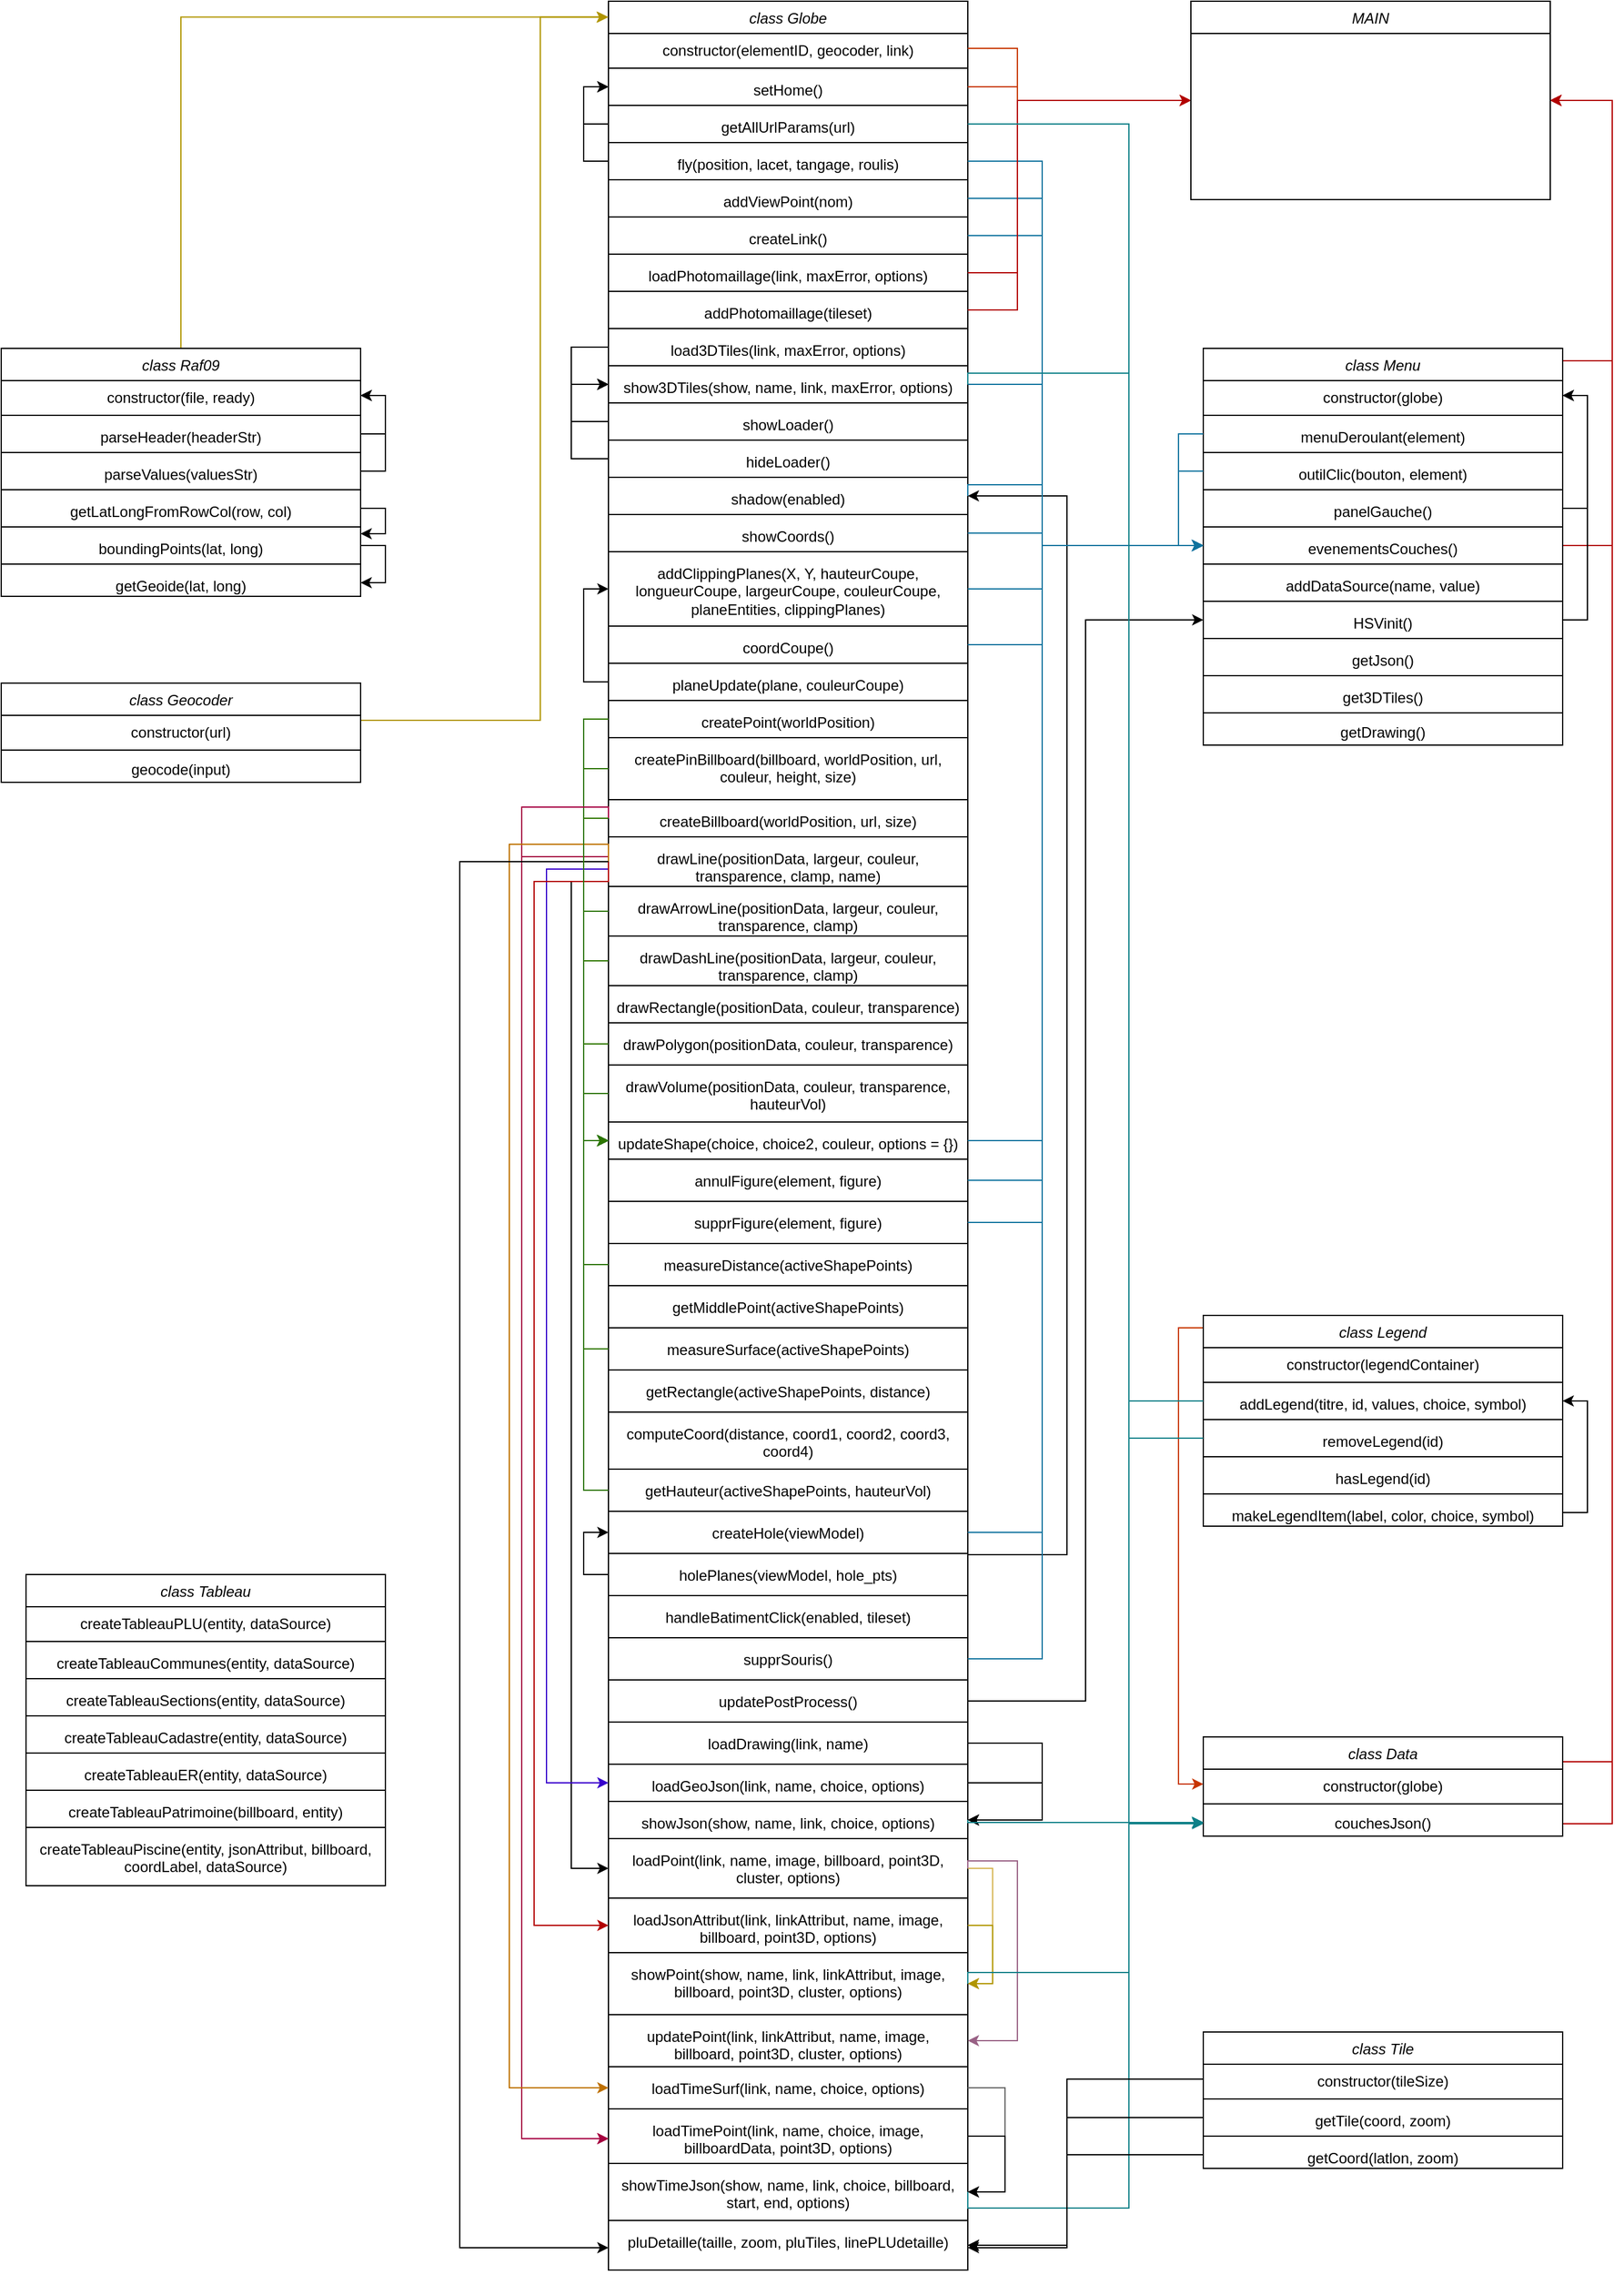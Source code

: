 <mxfile version="13.6.5" type="device"><diagram id="C5RBs43oDa-KdzZeNtuy" name="Page-1"><mxGraphModel dx="2012" dy="1904" grid="1" gridSize="10" guides="1" tooltips="1" connect="1" arrows="1" fold="1" page="1" pageScale="1" pageWidth="827" pageHeight="1169" math="0" shadow="0"><root><mxCell id="WIyWlLk6GJQsqaUBKTNV-0"/><mxCell id="WIyWlLk6GJQsqaUBKTNV-1" parent="WIyWlLk6GJQsqaUBKTNV-0"/><mxCell id="zkfFHV4jXpPFQw0GAbJ--0" value="class Globe" style="swimlane;fontStyle=2;align=center;verticalAlign=top;childLayout=stackLayout;horizontal=1;startSize=26;horizontalStack=0;resizeParent=1;resizeLast=0;collapsible=1;marginBottom=0;rounded=0;shadow=0;strokeWidth=1;" parent="WIyWlLk6GJQsqaUBKTNV-1" vertex="1"><mxGeometry x="-130" y="-430" width="290" height="1830" as="geometry"><mxRectangle x="230" y="140" width="160" height="26" as="alternateBounds"/></mxGeometry></mxCell><mxCell id="zkfFHV4jXpPFQw0GAbJ--1" value="constructor(elementID, geocoder, link)" style="text;align=center;verticalAlign=top;spacingLeft=4;spacingRight=4;overflow=hidden;rotatable=0;points=[[0,0.5],[1,0.5]];portConstraint=eastwest;" parent="zkfFHV4jXpPFQw0GAbJ--0" vertex="1"><mxGeometry y="26" width="290" height="24" as="geometry"/></mxCell><mxCell id="YB59Qq8tWxrd--tw2r7D-1" value="" style="line;html=1;strokeWidth=1;align=center;verticalAlign=middle;spacingTop=-1;spacingLeft=3;spacingRight=3;rotatable=0;labelPosition=right;points=[];portConstraint=eastwest;" parent="zkfFHV4jXpPFQw0GAbJ--0" vertex="1"><mxGeometry y="50" width="290" height="8" as="geometry"/></mxCell><mxCell id="zkfFHV4jXpPFQw0GAbJ--2" value="setHome()" style="text;align=center;verticalAlign=top;spacingLeft=4;spacingRight=4;overflow=hidden;rotatable=0;points=[[0,0.5],[1,0.5]];portConstraint=eastwest;rounded=0;shadow=0;html=0;" parent="zkfFHV4jXpPFQw0GAbJ--0" vertex="1"><mxGeometry y="58" width="290" height="22" as="geometry"/></mxCell><mxCell id="YB59Qq8tWxrd--tw2r7D-2" value="" style="line;html=1;strokeWidth=1;align=center;verticalAlign=middle;spacingTop=-1;spacingLeft=3;spacingRight=3;rotatable=0;labelPosition=right;points=[];portConstraint=eastwest;" parent="zkfFHV4jXpPFQw0GAbJ--0" vertex="1"><mxGeometry y="80" width="290" height="8" as="geometry"/></mxCell><mxCell id="-W_VOlzuqE8DufQnmtnl-5" style="edgeStyle=orthogonalEdgeStyle;rounded=0;orthogonalLoop=1;jettySize=auto;html=1;exitX=0;exitY=0.5;exitDx=0;exitDy=0;entryX=0;entryY=0.5;entryDx=0;entryDy=0;" parent="zkfFHV4jXpPFQw0GAbJ--0" source="zkfFHV4jXpPFQw0GAbJ--3" target="zkfFHV4jXpPFQw0GAbJ--2" edge="1"><mxGeometry relative="1" as="geometry"><Array as="points"><mxPoint x="-20" y="99"/><mxPoint x="-20" y="69"/></Array></mxGeometry></mxCell><mxCell id="zkfFHV4jXpPFQw0GAbJ--3" value="getAllUrlParams(url)" style="text;align=center;verticalAlign=top;spacingLeft=4;spacingRight=4;overflow=hidden;rotatable=0;points=[[0,0.5],[1,0.5]];portConstraint=eastwest;rounded=0;shadow=0;html=0;" parent="zkfFHV4jXpPFQw0GAbJ--0" vertex="1"><mxGeometry y="88" width="290" height="22" as="geometry"/></mxCell><mxCell id="zkfFHV4jXpPFQw0GAbJ--4" value="" style="line;html=1;strokeWidth=1;align=center;verticalAlign=middle;spacingTop=-1;spacingLeft=3;spacingRight=3;rotatable=0;labelPosition=right;points=[];portConstraint=eastwest;" parent="zkfFHV4jXpPFQw0GAbJ--0" vertex="1"><mxGeometry y="110" width="290" height="8" as="geometry"/></mxCell><mxCell id="-W_VOlzuqE8DufQnmtnl-6" style="edgeStyle=orthogonalEdgeStyle;rounded=0;orthogonalLoop=1;jettySize=auto;html=1;exitX=0;exitY=0.5;exitDx=0;exitDy=0;entryX=0;entryY=0.5;entryDx=0;entryDy=0;" parent="zkfFHV4jXpPFQw0GAbJ--0" source="YB59Qq8tWxrd--tw2r7D-8" target="zkfFHV4jXpPFQw0GAbJ--2" edge="1"><mxGeometry relative="1" as="geometry"/></mxCell><mxCell id="YB59Qq8tWxrd--tw2r7D-8" value="fly(position, lacet, tangage, roulis)" style="text;align=center;verticalAlign=top;spacingLeft=4;spacingRight=4;overflow=hidden;rotatable=0;points=[[0,0.5],[1,0.5]];portConstraint=eastwest;rounded=0;shadow=0;html=0;" parent="zkfFHV4jXpPFQw0GAbJ--0" vertex="1"><mxGeometry y="118" width="290" height="22" as="geometry"/></mxCell><mxCell id="YB59Qq8tWxrd--tw2r7D-7" value="" style="line;html=1;strokeWidth=1;align=center;verticalAlign=middle;spacingTop=-1;spacingLeft=3;spacingRight=3;rotatable=0;labelPosition=right;points=[];portConstraint=eastwest;" parent="zkfFHV4jXpPFQw0GAbJ--0" vertex="1"><mxGeometry y="140" width="290" height="8" as="geometry"/></mxCell><mxCell id="YB59Qq8tWxrd--tw2r7D-6" value="addViewPoint(nom)" style="text;align=center;verticalAlign=top;spacingLeft=4;spacingRight=4;overflow=hidden;rotatable=0;points=[[0,0.5],[1,0.5]];portConstraint=eastwest;rounded=0;shadow=0;html=0;" parent="zkfFHV4jXpPFQw0GAbJ--0" vertex="1"><mxGeometry y="148" width="290" height="22" as="geometry"/></mxCell><mxCell id="YB59Qq8tWxrd--tw2r7D-5" value="" style="line;html=1;strokeWidth=1;align=center;verticalAlign=middle;spacingTop=-1;spacingLeft=3;spacingRight=3;rotatable=0;labelPosition=right;points=[];portConstraint=eastwest;" parent="zkfFHV4jXpPFQw0GAbJ--0" vertex="1"><mxGeometry y="170" width="290" height="8" as="geometry"/></mxCell><mxCell id="YB59Qq8tWxrd--tw2r7D-4" value="createLink()" style="text;align=center;verticalAlign=top;spacingLeft=4;spacingRight=4;overflow=hidden;rotatable=0;points=[[0,0.5],[1,0.5]];portConstraint=eastwest;" parent="zkfFHV4jXpPFQw0GAbJ--0" vertex="1"><mxGeometry y="178" width="290" height="22" as="geometry"/></mxCell><mxCell id="YB59Qq8tWxrd--tw2r7D-19" value="" style="line;html=1;strokeWidth=1;align=center;verticalAlign=middle;spacingTop=-1;spacingLeft=3;spacingRight=3;rotatable=0;labelPosition=right;points=[];portConstraint=eastwest;" parent="zkfFHV4jXpPFQw0GAbJ--0" vertex="1"><mxGeometry y="200" width="290" height="8" as="geometry"/></mxCell><mxCell id="YB59Qq8tWxrd--tw2r7D-18" value="loadPhotomaillage(link, maxError, options)" style="text;align=center;verticalAlign=top;spacingLeft=4;spacingRight=4;overflow=hidden;rotatable=0;points=[[0,0.5],[1,0.5]];portConstraint=eastwest;rounded=0;shadow=0;html=0;" parent="zkfFHV4jXpPFQw0GAbJ--0" vertex="1"><mxGeometry y="208" width="290" height="22" as="geometry"/></mxCell><mxCell id="YB59Qq8tWxrd--tw2r7D-17" value="" style="line;html=1;strokeWidth=1;align=center;verticalAlign=middle;spacingTop=-1;spacingLeft=3;spacingRight=3;rotatable=0;labelPosition=right;points=[];portConstraint=eastwest;" parent="zkfFHV4jXpPFQw0GAbJ--0" vertex="1"><mxGeometry y="230" width="290" height="8" as="geometry"/></mxCell><mxCell id="YB59Qq8tWxrd--tw2r7D-16" value="addPhotomaillage(tileset)" style="text;align=center;verticalAlign=top;spacingLeft=4;spacingRight=4;overflow=hidden;rotatable=0;points=[[0,0.5],[1,0.5]];portConstraint=eastwest;rounded=0;shadow=0;html=0;" parent="zkfFHV4jXpPFQw0GAbJ--0" vertex="1"><mxGeometry y="238" width="290" height="22" as="geometry"/></mxCell><mxCell id="YB59Qq8tWxrd--tw2r7D-15" value="" style="line;html=1;strokeWidth=1;align=center;verticalAlign=middle;spacingTop=-1;spacingLeft=3;spacingRight=3;rotatable=0;labelPosition=right;points=[];portConstraint=eastwest;" parent="zkfFHV4jXpPFQw0GAbJ--0" vertex="1"><mxGeometry y="260" width="290" height="8" as="geometry"/></mxCell><mxCell id="PjSp9_fQefSteEi4JmIK-16" style="edgeStyle=orthogonalEdgeStyle;rounded=0;orthogonalLoop=1;jettySize=auto;html=1;exitX=0;exitY=0.5;exitDx=0;exitDy=0;entryX=0;entryY=0.5;entryDx=0;entryDy=0;" edge="1" parent="zkfFHV4jXpPFQw0GAbJ--0" source="YB59Qq8tWxrd--tw2r7D-14" target="YB59Qq8tWxrd--tw2r7D-29"><mxGeometry relative="1" as="geometry"><Array as="points"><mxPoint x="-30" y="279"/><mxPoint x="-30" y="309"/></Array></mxGeometry></mxCell><mxCell id="YB59Qq8tWxrd--tw2r7D-14" value="load3DTiles(link, maxError, options)" style="text;align=center;verticalAlign=top;spacingLeft=4;spacingRight=4;overflow=hidden;rotatable=0;points=[[0,0.5],[1,0.5]];portConstraint=eastwest;" parent="zkfFHV4jXpPFQw0GAbJ--0" vertex="1"><mxGeometry y="268" width="290" height="22" as="geometry"/></mxCell><mxCell id="YB59Qq8tWxrd--tw2r7D-30" value="" style="line;html=1;strokeWidth=1;align=center;verticalAlign=middle;spacingTop=-1;spacingLeft=3;spacingRight=3;rotatable=0;labelPosition=right;points=[];portConstraint=eastwest;" parent="zkfFHV4jXpPFQw0GAbJ--0" vertex="1"><mxGeometry y="290" width="290" height="8" as="geometry"/></mxCell><mxCell id="YB59Qq8tWxrd--tw2r7D-29" value="show3DTiles(show, name, link, maxError, options)" style="text;align=center;verticalAlign=top;spacingLeft=4;spacingRight=4;overflow=hidden;rotatable=0;points=[[0,0.5],[1,0.5]];portConstraint=eastwest;" parent="zkfFHV4jXpPFQw0GAbJ--0" vertex="1"><mxGeometry y="298" width="290" height="22" as="geometry"/></mxCell><mxCell id="YB59Qq8tWxrd--tw2r7D-26" value="" style="line;html=1;strokeWidth=1;align=center;verticalAlign=middle;spacingTop=-1;spacingLeft=3;spacingRight=3;rotatable=0;labelPosition=right;points=[];portConstraint=eastwest;" parent="zkfFHV4jXpPFQw0GAbJ--0" vertex="1"><mxGeometry y="320" width="290" height="8" as="geometry"/></mxCell><mxCell id="-W_VOlzuqE8DufQnmtnl-28" style="edgeStyle=orthogonalEdgeStyle;rounded=0;orthogonalLoop=1;jettySize=auto;html=1;exitX=0;exitY=0.5;exitDx=0;exitDy=0;entryX=0;entryY=0.5;entryDx=0;entryDy=0;" parent="zkfFHV4jXpPFQw0GAbJ--0" source="YB59Qq8tWxrd--tw2r7D-25" target="YB59Qq8tWxrd--tw2r7D-29" edge="1"><mxGeometry relative="1" as="geometry"><Array as="points"><mxPoint x="-30" y="339"/><mxPoint x="-30" y="309"/></Array></mxGeometry></mxCell><mxCell id="YB59Qq8tWxrd--tw2r7D-25" value="showLoader()" style="text;align=center;verticalAlign=top;spacingLeft=4;spacingRight=4;overflow=hidden;rotatable=0;points=[[0,0.5],[1,0.5]];portConstraint=eastwest;rounded=0;shadow=0;html=0;" parent="zkfFHV4jXpPFQw0GAbJ--0" vertex="1"><mxGeometry y="328" width="290" height="22" as="geometry"/></mxCell><mxCell id="YB59Qq8tWxrd--tw2r7D-24" value="" style="line;html=1;strokeWidth=1;align=center;verticalAlign=middle;spacingTop=-1;spacingLeft=3;spacingRight=3;rotatable=0;labelPosition=right;points=[];portConstraint=eastwest;" parent="zkfFHV4jXpPFQw0GAbJ--0" vertex="1"><mxGeometry y="350" width="290" height="8" as="geometry"/></mxCell><mxCell id="-W_VOlzuqE8DufQnmtnl-29" style="edgeStyle=orthogonalEdgeStyle;rounded=0;orthogonalLoop=1;jettySize=auto;html=1;exitX=0;exitY=0.5;exitDx=0;exitDy=0;entryX=0;entryY=0.5;entryDx=0;entryDy=0;" parent="zkfFHV4jXpPFQw0GAbJ--0" source="YB59Qq8tWxrd--tw2r7D-23" target="YB59Qq8tWxrd--tw2r7D-29" edge="1"><mxGeometry relative="1" as="geometry"><Array as="points"><mxPoint x="-30" y="369"/><mxPoint x="-30" y="309"/></Array></mxGeometry></mxCell><mxCell id="YB59Qq8tWxrd--tw2r7D-23" value="hideLoader()" style="text;align=center;verticalAlign=top;spacingLeft=4;spacingRight=4;overflow=hidden;rotatable=0;points=[[0,0.5],[1,0.5]];portConstraint=eastwest;" parent="zkfFHV4jXpPFQw0GAbJ--0" vertex="1"><mxGeometry y="358" width="290" height="22" as="geometry"/></mxCell><mxCell id="YB59Qq8tWxrd--tw2r7D-22" value="" style="line;html=1;strokeWidth=1;align=center;verticalAlign=middle;spacingTop=-1;spacingLeft=3;spacingRight=3;rotatable=0;labelPosition=right;points=[];portConstraint=eastwest;" parent="zkfFHV4jXpPFQw0GAbJ--0" vertex="1"><mxGeometry y="380" width="290" height="8" as="geometry"/></mxCell><mxCell id="YB59Qq8tWxrd--tw2r7D-21" value="shadow(enabled)" style="text;align=center;verticalAlign=top;spacingLeft=4;spacingRight=4;overflow=hidden;rotatable=0;points=[[0,0.5],[1,0.5]];portConstraint=eastwest;rounded=0;shadow=0;html=0;" parent="zkfFHV4jXpPFQw0GAbJ--0" vertex="1"><mxGeometry y="388" width="290" height="22" as="geometry"/></mxCell><mxCell id="YB59Qq8tWxrd--tw2r7D-40" value="" style="line;html=1;strokeWidth=1;align=center;verticalAlign=middle;spacingTop=-1;spacingLeft=3;spacingRight=3;rotatable=0;labelPosition=right;points=[];portConstraint=eastwest;" parent="zkfFHV4jXpPFQw0GAbJ--0" vertex="1"><mxGeometry y="410" width="290" height="8" as="geometry"/></mxCell><mxCell id="YB59Qq8tWxrd--tw2r7D-39" value="showCoords()" style="text;align=center;verticalAlign=top;spacingLeft=4;spacingRight=4;overflow=hidden;rotatable=0;points=[[0,0.5],[1,0.5]];portConstraint=eastwest;" parent="zkfFHV4jXpPFQw0GAbJ--0" vertex="1"><mxGeometry y="418" width="290" height="22" as="geometry"/></mxCell><mxCell id="YB59Qq8tWxrd--tw2r7D-38" value="" style="line;html=1;strokeWidth=1;align=center;verticalAlign=middle;spacingTop=-1;spacingLeft=3;spacingRight=3;rotatable=0;labelPosition=right;points=[];portConstraint=eastwest;" parent="zkfFHV4jXpPFQw0GAbJ--0" vertex="1"><mxGeometry y="440" width="290" height="8" as="geometry"/></mxCell><mxCell id="YB59Qq8tWxrd--tw2r7D-37" value="addClippingPlanes(X, Y, hauteurCoupe, longueurCoupe, largeurCoupe, couleurCoupe, planeEntities, clippingPlanes)" style="text;align=center;verticalAlign=top;spacingLeft=4;spacingRight=4;overflow=hidden;rotatable=0;points=[[0,0.5],[1,0.5]];portConstraint=eastwest;rounded=0;shadow=0;html=0;whiteSpace=wrap;" parent="zkfFHV4jXpPFQw0GAbJ--0" vertex="1"><mxGeometry y="448" width="290" height="52" as="geometry"/></mxCell><mxCell id="YB59Qq8tWxrd--tw2r7D-36" value="" style="line;html=1;strokeWidth=1;align=center;verticalAlign=middle;spacingTop=-1;spacingLeft=3;spacingRight=3;rotatable=0;labelPosition=right;points=[];portConstraint=eastwest;" parent="zkfFHV4jXpPFQw0GAbJ--0" vertex="1"><mxGeometry y="500" width="290" height="8" as="geometry"/></mxCell><mxCell id="YB59Qq8tWxrd--tw2r7D-35" value="coordCoupe()" style="text;align=center;verticalAlign=top;spacingLeft=4;spacingRight=4;overflow=hidden;rotatable=0;points=[[0,0.5],[1,0.5]];portConstraint=eastwest;rounded=0;shadow=0;html=0;" parent="zkfFHV4jXpPFQw0GAbJ--0" vertex="1"><mxGeometry y="508" width="290" height="22" as="geometry"/></mxCell><mxCell id="YB59Qq8tWxrd--tw2r7D-34" value="" style="line;html=1;strokeWidth=1;align=center;verticalAlign=middle;spacingTop=-1;spacingLeft=3;spacingRight=3;rotatable=0;labelPosition=right;points=[];portConstraint=eastwest;" parent="zkfFHV4jXpPFQw0GAbJ--0" vertex="1"><mxGeometry y="530" width="290" height="8" as="geometry"/></mxCell><mxCell id="-W_VOlzuqE8DufQnmtnl-36" style="edgeStyle=orthogonalEdgeStyle;rounded=0;orthogonalLoop=1;jettySize=auto;html=1;exitX=0;exitY=0.5;exitDx=0;exitDy=0;entryX=0;entryY=0.5;entryDx=0;entryDy=0;" parent="zkfFHV4jXpPFQw0GAbJ--0" source="YB59Qq8tWxrd--tw2r7D-33" target="YB59Qq8tWxrd--tw2r7D-37" edge="1"><mxGeometry relative="1" as="geometry"/></mxCell><mxCell id="YB59Qq8tWxrd--tw2r7D-33" value="planeUpdate(plane, couleurCoupe)" style="text;align=center;verticalAlign=top;spacingLeft=4;spacingRight=4;overflow=hidden;rotatable=0;points=[[0,0.5],[1,0.5]];portConstraint=eastwest;" parent="zkfFHV4jXpPFQw0GAbJ--0" vertex="1"><mxGeometry y="538" width="290" height="22" as="geometry"/></mxCell><mxCell id="YB59Qq8tWxrd--tw2r7D-32" value="" style="line;html=1;strokeWidth=1;align=center;verticalAlign=middle;spacingTop=-1;spacingLeft=3;spacingRight=3;rotatable=0;labelPosition=right;points=[];portConstraint=eastwest;" parent="zkfFHV4jXpPFQw0GAbJ--0" vertex="1"><mxGeometry y="560" width="290" height="8" as="geometry"/></mxCell><mxCell id="-W_VOlzuqE8DufQnmtnl-37" style="edgeStyle=orthogonalEdgeStyle;rounded=0;orthogonalLoop=1;jettySize=auto;html=1;exitX=0;exitY=0.5;exitDx=0;exitDy=0;entryX=0;entryY=0.5;entryDx=0;entryDy=0;fillColor=#60a917;strokeColor=#2D7600;" parent="zkfFHV4jXpPFQw0GAbJ--0" source="YB59Qq8tWxrd--tw2r7D-31" target="YB59Qq8tWxrd--tw2r7D-72" edge="1"><mxGeometry relative="1" as="geometry"/></mxCell><mxCell id="YB59Qq8tWxrd--tw2r7D-31" value="createPoint(worldPosition)" style="text;align=center;verticalAlign=top;spacingLeft=4;spacingRight=4;overflow=hidden;rotatable=0;points=[[0,0.5],[1,0.5]];portConstraint=eastwest;rounded=0;shadow=0;html=0;" parent="zkfFHV4jXpPFQw0GAbJ--0" vertex="1"><mxGeometry y="568" width="290" height="22" as="geometry"/></mxCell><mxCell id="YB59Qq8tWxrd--tw2r7D-20" value="" style="line;html=1;strokeWidth=1;align=center;verticalAlign=middle;spacingTop=-1;spacingLeft=3;spacingRight=3;rotatable=0;labelPosition=right;points=[];portConstraint=eastwest;" parent="zkfFHV4jXpPFQw0GAbJ--0" vertex="1"><mxGeometry y="590" width="290" height="8" as="geometry"/></mxCell><mxCell id="-W_VOlzuqE8DufQnmtnl-38" style="edgeStyle=orthogonalEdgeStyle;rounded=0;orthogonalLoop=1;jettySize=auto;html=1;exitX=0;exitY=0.5;exitDx=0;exitDy=0;entryX=0;entryY=0.5;entryDx=0;entryDy=0;fillColor=#60a917;strokeColor=#2D7600;" parent="zkfFHV4jXpPFQw0GAbJ--0" source="YB59Qq8tWxrd--tw2r7D-42" target="YB59Qq8tWxrd--tw2r7D-72" edge="1"><mxGeometry relative="1" as="geometry"/></mxCell><mxCell id="YB59Qq8tWxrd--tw2r7D-42" value="createPinBillboard(billboard, worldPosition, url, couleur, height, size)" style="text;align=center;verticalAlign=top;spacingLeft=4;spacingRight=4;overflow=hidden;rotatable=0;points=[[0,0.5],[1,0.5]];portConstraint=eastwest;whiteSpace=wrap;" parent="zkfFHV4jXpPFQw0GAbJ--0" vertex="1"><mxGeometry y="598" width="290" height="42" as="geometry"/></mxCell><mxCell id="YB59Qq8tWxrd--tw2r7D-43" value="" style="line;html=1;strokeWidth=1;align=center;verticalAlign=middle;spacingTop=-1;spacingLeft=3;spacingRight=3;rotatable=0;labelPosition=right;points=[];portConstraint=eastwest;" parent="zkfFHV4jXpPFQw0GAbJ--0" vertex="1"><mxGeometry y="640" width="290" height="8" as="geometry"/></mxCell><mxCell id="-W_VOlzuqE8DufQnmtnl-49" style="edgeStyle=orthogonalEdgeStyle;rounded=0;orthogonalLoop=1;jettySize=auto;html=1;exitX=0;exitY=0.5;exitDx=0;exitDy=0;entryX=0;entryY=0.5;entryDx=0;entryDy=0;fillColor=#d80073;strokeColor=#A50040;" parent="zkfFHV4jXpPFQw0GAbJ--0" source="YB59Qq8tWxrd--tw2r7D-44" edge="1"><mxGeometry relative="1" as="geometry"><Array as="points"><mxPoint y="650"/><mxPoint x="-70" y="650"/><mxPoint x="-70" y="1724"/></Array><mxPoint y="1724" as="targetPoint"/></mxGeometry></mxCell><mxCell id="YB59Qq8tWxrd--tw2r7D-44" value="createBillboard(worldPosition, url, size)" style="text;align=center;verticalAlign=top;spacingLeft=4;spacingRight=4;overflow=hidden;rotatable=0;points=[[0,0.5],[1,0.5]];portConstraint=eastwest;rounded=0;shadow=0;html=0;" parent="zkfFHV4jXpPFQw0GAbJ--0" vertex="1"><mxGeometry y="648" width="290" height="22" as="geometry"/></mxCell><mxCell id="YB59Qq8tWxrd--tw2r7D-45" value="" style="line;html=1;strokeWidth=1;align=center;verticalAlign=middle;spacingTop=-1;spacingLeft=3;spacingRight=3;rotatable=0;labelPosition=right;points=[];portConstraint=eastwest;" parent="zkfFHV4jXpPFQw0GAbJ--0" vertex="1"><mxGeometry y="670" width="290" height="8" as="geometry"/></mxCell><mxCell id="-W_VOlzuqE8DufQnmtnl-40" style="edgeStyle=orthogonalEdgeStyle;rounded=0;orthogonalLoop=1;jettySize=auto;html=1;exitX=0;exitY=0.5;exitDx=0;exitDy=0;entryX=0;entryY=0.5;entryDx=0;entryDy=0;fillColor=#60a917;strokeColor=#2D7600;" parent="zkfFHV4jXpPFQw0GAbJ--0" source="YB59Qq8tWxrd--tw2r7D-82" target="YB59Qq8tWxrd--tw2r7D-72" edge="1"><mxGeometry relative="1" as="geometry"><Array as="points"><mxPoint x="-20" y="694"/><mxPoint x="-20" y="919"/></Array></mxGeometry></mxCell><mxCell id="-W_VOlzuqE8DufQnmtnl-47" style="edgeStyle=orthogonalEdgeStyle;rounded=0;orthogonalLoop=1;jettySize=auto;html=1;exitX=0;exitY=0.5;exitDx=0;exitDy=0;entryX=0;entryY=0.5;entryDx=0;entryDy=0;" parent="zkfFHV4jXpPFQw0GAbJ--0" source="YB59Qq8tWxrd--tw2r7D-82" target="YB59Qq8tWxrd--tw2r7D-112" edge="1"><mxGeometry relative="1" as="geometry"><Array as="points"><mxPoint y="710"/><mxPoint x="-30" y="710"/><mxPoint x="-30" y="1506"/></Array></mxGeometry></mxCell><mxCell id="-W_VOlzuqE8DufQnmtnl-52" style="edgeStyle=orthogonalEdgeStyle;rounded=0;orthogonalLoop=1;jettySize=auto;html=1;exitX=0;exitY=0.5;exitDx=0;exitDy=0;entryX=0;entryY=0.5;entryDx=0;entryDy=0;fillColor=#d80073;strokeColor=#A50040;" parent="zkfFHV4jXpPFQw0GAbJ--0" source="YB59Qq8tWxrd--tw2r7D-82" edge="1"><mxGeometry relative="1" as="geometry"><Array as="points"><mxPoint y="690"/><mxPoint x="-70" y="690"/><mxPoint x="-70" y="1724"/></Array><mxPoint y="1724" as="targetPoint"/></mxGeometry></mxCell><mxCell id="-W_VOlzuqE8DufQnmtnl-53" style="edgeStyle=orthogonalEdgeStyle;rounded=0;orthogonalLoop=1;jettySize=auto;html=1;exitX=0;exitY=0.5;exitDx=0;exitDy=0;entryX=0;entryY=0.5;entryDx=0;entryDy=0;fillColor=#6a00ff;strokeColor=#3700CC;" parent="zkfFHV4jXpPFQw0GAbJ--0" source="YB59Qq8tWxrd--tw2r7D-82" target="YB59Qq8tWxrd--tw2r7D-98" edge="1"><mxGeometry relative="1" as="geometry"><Array as="points"><mxPoint y="700"/><mxPoint x="-50" y="700"/><mxPoint x="-50" y="1437"/></Array></mxGeometry></mxCell><mxCell id="-W_VOlzuqE8DufQnmtnl-54" style="edgeStyle=orthogonalEdgeStyle;rounded=0;orthogonalLoop=1;jettySize=auto;html=1;exitX=0;exitY=0.5;exitDx=0;exitDy=0;entryX=0;entryY=0.5;entryDx=0;entryDy=0;fillColor=#f0a30a;strokeColor=#BD7000;" parent="zkfFHV4jXpPFQw0GAbJ--0" source="YB59Qq8tWxrd--tw2r7D-82" target="YB59Qq8tWxrd--tw2r7D-124" edge="1"><mxGeometry relative="1" as="geometry"><Array as="points"><mxPoint y="680"/><mxPoint x="-80" y="680"/><mxPoint x="-80" y="1683"/></Array></mxGeometry></mxCell><mxCell id="PjSp9_fQefSteEi4JmIK-25" style="edgeStyle=orthogonalEdgeStyle;rounded=0;orthogonalLoop=1;jettySize=auto;html=1;exitX=0;exitY=0.5;exitDx=0;exitDy=0;entryX=0;entryY=0.5;entryDx=0;entryDy=0;fillColor=#e51400;strokeColor=#B20000;" edge="1" parent="zkfFHV4jXpPFQw0GAbJ--0" source="YB59Qq8tWxrd--tw2r7D-82" target="PjSp9_fQefSteEi4JmIK-10"><mxGeometry relative="1" as="geometry"><Array as="points"><mxPoint y="710"/><mxPoint x="-60" y="710"/><mxPoint x="-60" y="1552"/></Array></mxGeometry></mxCell><mxCell id="PjSp9_fQefSteEi4JmIK-27" style="edgeStyle=orthogonalEdgeStyle;rounded=0;orthogonalLoop=1;jettySize=auto;html=1;exitX=0;exitY=0.5;exitDx=0;exitDy=0;entryX=0;entryY=0.5;entryDx=0;entryDy=0;" edge="1" parent="zkfFHV4jXpPFQw0GAbJ--0" source="YB59Qq8tWxrd--tw2r7D-82" target="n85VYze5fJPj6Cn0ZuZG-16"><mxGeometry relative="1" as="geometry"><Array as="points"><mxPoint x="-120" y="694"/><mxPoint x="-120" y="1812"/></Array></mxGeometry></mxCell><mxCell id="YB59Qq8tWxrd--tw2r7D-82" value="drawLine(positionData, largeur, couleur, transparence, clamp, name)" style="text;align=center;verticalAlign=top;spacingLeft=4;spacingRight=4;overflow=hidden;rotatable=0;points=[[0,0.5],[1,0.5]];portConstraint=eastwest;rounded=0;shadow=0;html=0;whiteSpace=wrap;" parent="zkfFHV4jXpPFQw0GAbJ--0" vertex="1"><mxGeometry y="678" width="290" height="32" as="geometry"/></mxCell><mxCell id="YB59Qq8tWxrd--tw2r7D-81" value="" style="line;html=1;strokeWidth=1;align=center;verticalAlign=middle;spacingTop=-1;spacingLeft=3;spacingRight=3;rotatable=0;labelPosition=right;points=[];portConstraint=eastwest;" parent="zkfFHV4jXpPFQw0GAbJ--0" vertex="1"><mxGeometry y="710" width="290" height="8" as="geometry"/></mxCell><mxCell id="-W_VOlzuqE8DufQnmtnl-42" style="edgeStyle=orthogonalEdgeStyle;rounded=0;orthogonalLoop=1;jettySize=auto;html=1;exitX=0;exitY=0.5;exitDx=0;exitDy=0;entryX=0;entryY=0.5;entryDx=0;entryDy=0;fillColor=#60a917;strokeColor=#2D7600;" parent="zkfFHV4jXpPFQw0GAbJ--0" source="YB59Qq8tWxrd--tw2r7D-80" target="YB59Qq8tWxrd--tw2r7D-72" edge="1"><mxGeometry relative="1" as="geometry"/></mxCell><mxCell id="YB59Qq8tWxrd--tw2r7D-80" value="drawArrowLine(positionData, largeur, couleur, transparence, clamp)" style="text;align=center;verticalAlign=top;spacingLeft=4;spacingRight=4;overflow=hidden;rotatable=0;points=[[0,0.5],[1,0.5]];portConstraint=eastwest;whiteSpace=wrap;" parent="zkfFHV4jXpPFQw0GAbJ--0" vertex="1"><mxGeometry y="718" width="290" height="32" as="geometry"/></mxCell><mxCell id="YB59Qq8tWxrd--tw2r7D-79" value="" style="line;html=1;strokeWidth=1;align=center;verticalAlign=middle;spacingTop=-1;spacingLeft=3;spacingRight=3;rotatable=0;labelPosition=right;points=[];portConstraint=eastwest;" parent="zkfFHV4jXpPFQw0GAbJ--0" vertex="1"><mxGeometry y="750" width="290" height="8" as="geometry"/></mxCell><mxCell id="-W_VOlzuqE8DufQnmtnl-43" style="edgeStyle=orthogonalEdgeStyle;rounded=0;orthogonalLoop=1;jettySize=auto;html=1;exitX=0;exitY=0.5;exitDx=0;exitDy=0;entryX=0;entryY=0.5;entryDx=0;entryDy=0;fillColor=#60a917;strokeColor=#2D7600;" parent="zkfFHV4jXpPFQw0GAbJ--0" source="YB59Qq8tWxrd--tw2r7D-78" target="YB59Qq8tWxrd--tw2r7D-72" edge="1"><mxGeometry relative="1" as="geometry"/></mxCell><mxCell id="YB59Qq8tWxrd--tw2r7D-78" value="drawDashLine(positionData, largeur, couleur, transparence, clamp)" style="text;align=center;verticalAlign=top;spacingLeft=4;spacingRight=4;overflow=hidden;rotatable=0;points=[[0,0.5],[1,0.5]];portConstraint=eastwest;rounded=0;shadow=0;html=0;whiteSpace=wrap;" parent="zkfFHV4jXpPFQw0GAbJ--0" vertex="1"><mxGeometry y="758" width="290" height="32" as="geometry"/></mxCell><mxCell id="YB59Qq8tWxrd--tw2r7D-77" value="" style="line;html=1;strokeWidth=1;align=center;verticalAlign=middle;spacingTop=-1;spacingLeft=3;spacingRight=3;rotatable=0;labelPosition=right;points=[];portConstraint=eastwest;" parent="zkfFHV4jXpPFQw0GAbJ--0" vertex="1"><mxGeometry y="790" width="290" height="8" as="geometry"/></mxCell><mxCell id="-W_VOlzuqE8DufQnmtnl-44" style="edgeStyle=orthogonalEdgeStyle;rounded=0;orthogonalLoop=1;jettySize=auto;html=1;exitX=0;exitY=0.5;exitDx=0;exitDy=0;entryX=0;entryY=0.5;entryDx=0;entryDy=0;fillColor=#60a917;strokeColor=#2D7600;" parent="zkfFHV4jXpPFQw0GAbJ--0" source="YB59Qq8tWxrd--tw2r7D-76" target="YB59Qq8tWxrd--tw2r7D-72" edge="1"><mxGeometry relative="1" as="geometry"/></mxCell><mxCell id="PjSp9_fQefSteEi4JmIK-0" value="drawRectangle(positionData, couleur, transparence)" style="text;align=center;verticalAlign=top;spacingLeft=4;spacingRight=4;overflow=hidden;rotatable=0;points=[[0,0.5],[1,0.5]];portConstraint=eastwest;rounded=0;shadow=0;html=0;" vertex="1" parent="zkfFHV4jXpPFQw0GAbJ--0"><mxGeometry y="798" width="290" height="22" as="geometry"/></mxCell><mxCell id="PjSp9_fQefSteEi4JmIK-1" value="" style="line;html=1;strokeWidth=1;align=center;verticalAlign=middle;spacingTop=-1;spacingLeft=3;spacingRight=3;rotatable=0;labelPosition=right;points=[];portConstraint=eastwest;" vertex="1" parent="zkfFHV4jXpPFQw0GAbJ--0"><mxGeometry y="820" width="290" height="8" as="geometry"/></mxCell><mxCell id="YB59Qq8tWxrd--tw2r7D-76" value="drawPolygon(positionData, couleur, transparence)" style="text;align=center;verticalAlign=top;spacingLeft=4;spacingRight=4;overflow=hidden;rotatable=0;points=[[0,0.5],[1,0.5]];portConstraint=eastwest;rounded=0;shadow=0;html=0;" parent="zkfFHV4jXpPFQw0GAbJ--0" vertex="1"><mxGeometry y="828" width="290" height="26" as="geometry"/></mxCell><mxCell id="YB59Qq8tWxrd--tw2r7D-75" value="" style="line;html=1;strokeWidth=1;align=center;verticalAlign=middle;spacingTop=-1;spacingLeft=3;spacingRight=3;rotatable=0;labelPosition=right;points=[];portConstraint=eastwest;" parent="zkfFHV4jXpPFQw0GAbJ--0" vertex="1"><mxGeometry y="854" width="290" height="8" as="geometry"/></mxCell><mxCell id="-W_VOlzuqE8DufQnmtnl-45" style="edgeStyle=orthogonalEdgeStyle;rounded=0;orthogonalLoop=1;jettySize=auto;html=1;exitX=0;exitY=0.5;exitDx=0;exitDy=0;entryX=0;entryY=0.5;entryDx=0;entryDy=0;fillColor=#60a917;strokeColor=#2D7600;" parent="zkfFHV4jXpPFQw0GAbJ--0" source="YB59Qq8tWxrd--tw2r7D-74" target="YB59Qq8tWxrd--tw2r7D-72" edge="1"><mxGeometry relative="1" as="geometry"><Array as="points"><mxPoint x="-20" y="881"/><mxPoint x="-20" y="919"/></Array></mxGeometry></mxCell><mxCell id="YB59Qq8tWxrd--tw2r7D-74" value="drawVolume(positionData, couleur, transparence, hauteurVol)" style="text;align=center;verticalAlign=top;spacingLeft=4;spacingRight=4;overflow=hidden;rotatable=0;points=[[0,0.5],[1,0.5]];portConstraint=eastwest;whiteSpace=wrap;" parent="zkfFHV4jXpPFQw0GAbJ--0" vertex="1"><mxGeometry y="862" width="290" height="38" as="geometry"/></mxCell><mxCell id="YB59Qq8tWxrd--tw2r7D-73" value="" style="line;html=1;strokeWidth=1;align=center;verticalAlign=middle;spacingTop=-1;spacingLeft=3;spacingRight=3;rotatable=0;labelPosition=right;points=[];portConstraint=eastwest;" parent="zkfFHV4jXpPFQw0GAbJ--0" vertex="1"><mxGeometry y="900" width="290" height="8" as="geometry"/></mxCell><mxCell id="YB59Qq8tWxrd--tw2r7D-72" value="updateShape(choice, choice2, couleur, options = {})" style="text;align=center;verticalAlign=top;spacingLeft=4;spacingRight=4;overflow=hidden;rotatable=0;points=[[0,0.5],[1,0.5]];portConstraint=eastwest;rounded=0;shadow=0;html=0;whiteSpace=wrap;" parent="zkfFHV4jXpPFQw0GAbJ--0" vertex="1"><mxGeometry y="908" width="290" height="22" as="geometry"/></mxCell><mxCell id="YB59Qq8tWxrd--tw2r7D-71" value="" style="line;html=1;strokeWidth=1;align=center;verticalAlign=middle;spacingTop=-1;spacingLeft=3;spacingRight=3;rotatable=0;labelPosition=right;points=[];portConstraint=eastwest;" parent="zkfFHV4jXpPFQw0GAbJ--0" vertex="1"><mxGeometry y="930" width="290" height="8" as="geometry"/></mxCell><mxCell id="YB59Qq8tWxrd--tw2r7D-70" value="annulFigure(element, figure)" style="text;align=center;verticalAlign=top;spacingLeft=4;spacingRight=4;overflow=hidden;rotatable=0;points=[[0,0.5],[1,0.5]];portConstraint=eastwest;" parent="zkfFHV4jXpPFQw0GAbJ--0" vertex="1"><mxGeometry y="938" width="290" height="26" as="geometry"/></mxCell><mxCell id="YB59Qq8tWxrd--tw2r7D-69" value="" style="line;html=1;strokeWidth=1;align=center;verticalAlign=middle;spacingTop=-1;spacingLeft=3;spacingRight=3;rotatable=0;labelPosition=right;points=[];portConstraint=eastwest;" parent="zkfFHV4jXpPFQw0GAbJ--0" vertex="1"><mxGeometry y="964" width="290" height="8" as="geometry"/></mxCell><mxCell id="YB59Qq8tWxrd--tw2r7D-54" value="supprFigure(element, figure)" style="text;align=center;verticalAlign=top;spacingLeft=4;spacingRight=4;overflow=hidden;rotatable=0;points=[[0,0.5],[1,0.5]];portConstraint=eastwest;rounded=0;shadow=0;html=0;" parent="zkfFHV4jXpPFQw0GAbJ--0" vertex="1"><mxGeometry y="972" width="290" height="26" as="geometry"/></mxCell><mxCell id="YB59Qq8tWxrd--tw2r7D-53" value="" style="line;html=1;strokeWidth=1;align=center;verticalAlign=middle;spacingTop=-1;spacingLeft=3;spacingRight=3;rotatable=0;labelPosition=right;points=[];portConstraint=eastwest;" parent="zkfFHV4jXpPFQw0GAbJ--0" vertex="1"><mxGeometry y="998" width="290" height="8" as="geometry"/></mxCell><mxCell id="-W_VOlzuqE8DufQnmtnl-59" style="edgeStyle=orthogonalEdgeStyle;rounded=0;orthogonalLoop=1;jettySize=auto;html=1;exitX=0;exitY=0.5;exitDx=0;exitDy=0;entryX=0;entryY=0.5;entryDx=0;entryDy=0;fillColor=#60a917;strokeColor=#2D7600;" parent="zkfFHV4jXpPFQw0GAbJ--0" source="YB59Qq8tWxrd--tw2r7D-52" target="YB59Qq8tWxrd--tw2r7D-72" edge="1"><mxGeometry relative="1" as="geometry"/></mxCell><mxCell id="YB59Qq8tWxrd--tw2r7D-52" value="measureDistance(activeShapePoints)" style="text;align=center;verticalAlign=top;spacingLeft=4;spacingRight=4;overflow=hidden;rotatable=0;points=[[0,0.5],[1,0.5]];portConstraint=eastwest;" parent="zkfFHV4jXpPFQw0GAbJ--0" vertex="1"><mxGeometry y="1006" width="290" height="26" as="geometry"/></mxCell><mxCell id="YB59Qq8tWxrd--tw2r7D-51" value="" style="line;html=1;strokeWidth=1;align=center;verticalAlign=middle;spacingTop=-1;spacingLeft=3;spacingRight=3;rotatable=0;labelPosition=right;points=[];portConstraint=eastwest;" parent="zkfFHV4jXpPFQw0GAbJ--0" vertex="1"><mxGeometry y="1032" width="290" height="8" as="geometry"/></mxCell><mxCell id="-W_VOlzuqE8DufQnmtnl-61" style="edgeStyle=orthogonalEdgeStyle;rounded=0;orthogonalLoop=1;jettySize=auto;html=1;exitX=0;exitY=0.5;exitDx=0;exitDy=0;entryX=0;entryY=0.5;entryDx=0;entryDy=0;fillColor=#60a917;strokeColor=#2D7600;" parent="zkfFHV4jXpPFQw0GAbJ--0" source="YB59Qq8tWxrd--tw2r7D-50" target="YB59Qq8tWxrd--tw2r7D-72" edge="1"><mxGeometry relative="1" as="geometry"/></mxCell><mxCell id="PjSp9_fQefSteEi4JmIK-2" value="getMiddlePoint(activeShapePoints)" style="text;align=center;verticalAlign=top;spacingLeft=4;spacingRight=4;overflow=hidden;rotatable=0;points=[[0,0.5],[1,0.5]];portConstraint=eastwest;" vertex="1" parent="zkfFHV4jXpPFQw0GAbJ--0"><mxGeometry y="1040" width="290" height="26" as="geometry"/></mxCell><mxCell id="PjSp9_fQefSteEi4JmIK-3" value="" style="line;html=1;strokeWidth=1;align=center;verticalAlign=middle;spacingTop=-1;spacingLeft=3;spacingRight=3;rotatable=0;labelPosition=right;points=[];portConstraint=eastwest;" vertex="1" parent="zkfFHV4jXpPFQw0GAbJ--0"><mxGeometry y="1066" width="290" height="8" as="geometry"/></mxCell><mxCell id="YB59Qq8tWxrd--tw2r7D-50" value="measureSurface(activeShapePoints)" style="text;align=center;verticalAlign=top;spacingLeft=4;spacingRight=4;overflow=hidden;rotatable=0;points=[[0,0.5],[1,0.5]];portConstraint=eastwest;rounded=0;shadow=0;html=0;" parent="zkfFHV4jXpPFQw0GAbJ--0" vertex="1"><mxGeometry y="1074" width="290" height="26" as="geometry"/></mxCell><mxCell id="YB59Qq8tWxrd--tw2r7D-49" value="" style="line;html=1;strokeWidth=1;align=center;verticalAlign=middle;spacingTop=-1;spacingLeft=3;spacingRight=3;rotatable=0;labelPosition=right;points=[];portConstraint=eastwest;" parent="zkfFHV4jXpPFQw0GAbJ--0" vertex="1"><mxGeometry y="1100" width="290" height="8" as="geometry"/></mxCell><mxCell id="-W_VOlzuqE8DufQnmtnl-62" style="edgeStyle=orthogonalEdgeStyle;rounded=0;orthogonalLoop=1;jettySize=auto;html=1;exitX=0;exitY=0.5;exitDx=0;exitDy=0;entryX=0;entryY=0.5;entryDx=0;entryDy=0;fillColor=#60a917;strokeColor=#2D7600;" parent="zkfFHV4jXpPFQw0GAbJ--0" source="YB59Qq8tWxrd--tw2r7D-48" target="YB59Qq8tWxrd--tw2r7D-72" edge="1"><mxGeometry relative="1" as="geometry"/></mxCell><mxCell id="PjSp9_fQefSteEi4JmIK-4" value="getRectangle(activeShapePoints, distance)" style="text;align=center;verticalAlign=top;spacingLeft=4;spacingRight=4;overflow=hidden;rotatable=0;points=[[0,0.5],[1,0.5]];portConstraint=eastwest;rounded=0;shadow=0;html=0;" vertex="1" parent="zkfFHV4jXpPFQw0GAbJ--0"><mxGeometry y="1108" width="290" height="26" as="geometry"/></mxCell><mxCell id="PjSp9_fQefSteEi4JmIK-7" value="" style="line;html=1;strokeWidth=1;align=center;verticalAlign=middle;spacingTop=-1;spacingLeft=3;spacingRight=3;rotatable=0;labelPosition=right;points=[];portConstraint=eastwest;" vertex="1" parent="zkfFHV4jXpPFQw0GAbJ--0"><mxGeometry y="1134" width="290" height="8" as="geometry"/></mxCell><mxCell id="PjSp9_fQefSteEi4JmIK-5" value="computeCoord(distance, coord1, coord2, coord3, coord4)" style="text;align=center;verticalAlign=top;spacingLeft=4;spacingRight=4;overflow=hidden;rotatable=0;points=[[0,0.5],[1,0.5]];portConstraint=eastwest;rounded=0;shadow=0;html=0;whiteSpace=wrap;" vertex="1" parent="zkfFHV4jXpPFQw0GAbJ--0"><mxGeometry y="1142" width="290" height="38" as="geometry"/></mxCell><mxCell id="PjSp9_fQefSteEi4JmIK-6" value="" style="line;html=1;strokeWidth=1;align=center;verticalAlign=middle;spacingTop=-1;spacingLeft=3;spacingRight=3;rotatable=0;labelPosition=right;points=[];portConstraint=eastwest;" vertex="1" parent="zkfFHV4jXpPFQw0GAbJ--0"><mxGeometry y="1180" width="290" height="8" as="geometry"/></mxCell><mxCell id="YB59Qq8tWxrd--tw2r7D-48" value="getHauteur(activeShapePoints, hauteurVol)" style="text;align=center;verticalAlign=top;spacingLeft=4;spacingRight=4;overflow=hidden;rotatable=0;points=[[0,0.5],[1,0.5]];portConstraint=eastwest;rounded=0;shadow=0;html=0;" parent="zkfFHV4jXpPFQw0GAbJ--0" vertex="1"><mxGeometry y="1188" width="290" height="26" as="geometry"/></mxCell><mxCell id="YB59Qq8tWxrd--tw2r7D-47" value="" style="line;html=1;strokeWidth=1;align=center;verticalAlign=middle;spacingTop=-1;spacingLeft=3;spacingRight=3;rotatable=0;labelPosition=right;points=[];portConstraint=eastwest;" parent="zkfFHV4jXpPFQw0GAbJ--0" vertex="1"><mxGeometry y="1214" width="290" height="8" as="geometry"/></mxCell><mxCell id="YB59Qq8tWxrd--tw2r7D-46" value="createHole(viewModel)" style="text;align=center;verticalAlign=top;spacingLeft=4;spacingRight=4;overflow=hidden;rotatable=0;points=[[0,0.5],[1,0.5]];portConstraint=eastwest;" parent="zkfFHV4jXpPFQw0GAbJ--0" vertex="1"><mxGeometry y="1222" width="290" height="26" as="geometry"/></mxCell><mxCell id="YB59Qq8tWxrd--tw2r7D-95" value="" style="line;html=1;strokeWidth=1;align=center;verticalAlign=middle;spacingTop=-1;spacingLeft=3;spacingRight=3;rotatable=0;labelPosition=right;points=[];portConstraint=eastwest;" parent="zkfFHV4jXpPFQw0GAbJ--0" vertex="1"><mxGeometry y="1248" width="290" height="8" as="geometry"/></mxCell><mxCell id="-W_VOlzuqE8DufQnmtnl-65" style="edgeStyle=orthogonalEdgeStyle;rounded=0;orthogonalLoop=1;jettySize=auto;html=1;exitX=0;exitY=0.5;exitDx=0;exitDy=0;entryX=0;entryY=0.5;entryDx=0;entryDy=0;" parent="zkfFHV4jXpPFQw0GAbJ--0" source="YB59Qq8tWxrd--tw2r7D-106" target="YB59Qq8tWxrd--tw2r7D-46" edge="1"><mxGeometry relative="1" as="geometry"><Array as="points"><mxPoint x="-20" y="1269"/><mxPoint x="-20" y="1235"/></Array></mxGeometry></mxCell><mxCell id="YB59Qq8tWxrd--tw2r7D-106" value="holePlanes(viewModel, hole_pts)" style="text;align=center;verticalAlign=top;spacingLeft=4;spacingRight=4;overflow=hidden;rotatable=0;points=[[0,0.5],[1,0.5]];portConstraint=eastwest;" parent="zkfFHV4jXpPFQw0GAbJ--0" vertex="1"><mxGeometry y="1256" width="290" height="26" as="geometry"/></mxCell><mxCell id="YB59Qq8tWxrd--tw2r7D-105" value="" style="line;html=1;strokeWidth=1;align=center;verticalAlign=middle;spacingTop=-1;spacingLeft=3;spacingRight=3;rotatable=0;labelPosition=right;points=[];portConstraint=eastwest;" parent="zkfFHV4jXpPFQw0GAbJ--0" vertex="1"><mxGeometry y="1282" width="290" height="8" as="geometry"/></mxCell><mxCell id="YB59Qq8tWxrd--tw2r7D-104" value="handleBatimentClick(enabled, tileset)" style="text;align=center;verticalAlign=top;spacingLeft=4;spacingRight=4;overflow=hidden;rotatable=0;points=[[0,0.5],[1,0.5]];portConstraint=eastwest;rounded=0;shadow=0;html=0;" parent="zkfFHV4jXpPFQw0GAbJ--0" vertex="1"><mxGeometry y="1290" width="290" height="26" as="geometry"/></mxCell><mxCell id="YB59Qq8tWxrd--tw2r7D-103" value="" style="line;html=1;strokeWidth=1;align=center;verticalAlign=middle;spacingTop=-1;spacingLeft=3;spacingRight=3;rotatable=0;labelPosition=right;points=[];portConstraint=eastwest;" parent="zkfFHV4jXpPFQw0GAbJ--0" vertex="1"><mxGeometry y="1316" width="290" height="8" as="geometry"/></mxCell><mxCell id="-W_VOlzuqE8DufQnmtnl-86" style="edgeStyle=orthogonalEdgeStyle;rounded=0;orthogonalLoop=1;jettySize=auto;html=1;exitX=1;exitY=0.5;exitDx=0;exitDy=0;entryX=1;entryY=0.5;entryDx=0;entryDy=0;" parent="zkfFHV4jXpPFQw0GAbJ--0" source="YB59Qq8tWxrd--tw2r7D-102" target="YB59Qq8tWxrd--tw2r7D-21" edge="1"><mxGeometry relative="1" as="geometry"><Array as="points"><mxPoint x="290" y="1253"/><mxPoint x="370" y="1253"/><mxPoint x="370" y="399"/></Array></mxGeometry></mxCell><mxCell id="YB59Qq8tWxrd--tw2r7D-102" value="supprSouris()" style="text;align=center;verticalAlign=top;spacingLeft=4;spacingRight=4;overflow=hidden;rotatable=0;points=[[0,0.5],[1,0.5]];portConstraint=eastwest;rounded=0;shadow=0;html=0;" parent="zkfFHV4jXpPFQw0GAbJ--0" vertex="1"><mxGeometry y="1324" width="290" height="26" as="geometry"/></mxCell><mxCell id="YB59Qq8tWxrd--tw2r7D-101" value="" style="line;html=1;strokeWidth=1;align=center;verticalAlign=middle;spacingTop=-1;spacingLeft=3;spacingRight=3;rotatable=0;labelPosition=right;points=[];portConstraint=eastwest;" parent="zkfFHV4jXpPFQw0GAbJ--0" vertex="1"><mxGeometry y="1350" width="290" height="8" as="geometry"/></mxCell><mxCell id="YB59Qq8tWxrd--tw2r7D-100" value="updatePostProcess()" style="text;align=center;verticalAlign=top;spacingLeft=4;spacingRight=4;overflow=hidden;rotatable=0;points=[[0,0.5],[1,0.5]];portConstraint=eastwest;" parent="zkfFHV4jXpPFQw0GAbJ--0" vertex="1"><mxGeometry y="1358" width="290" height="26" as="geometry"/></mxCell><mxCell id="YB59Qq8tWxrd--tw2r7D-99" value="" style="line;html=1;strokeWidth=1;align=center;verticalAlign=middle;spacingTop=-1;spacingLeft=3;spacingRight=3;rotatable=0;labelPosition=right;points=[];portConstraint=eastwest;" parent="zkfFHV4jXpPFQw0GAbJ--0" vertex="1"><mxGeometry y="1384" width="290" height="8" as="geometry"/></mxCell><mxCell id="-W_VOlzuqE8DufQnmtnl-75" style="edgeStyle=orthogonalEdgeStyle;rounded=0;orthogonalLoop=1;jettySize=auto;html=1;exitX=1;exitY=0.5;exitDx=0;exitDy=0;entryX=1;entryY=0.5;entryDx=0;entryDy=0;" parent="zkfFHV4jXpPFQw0GAbJ--0" source="YB59Qq8tWxrd--tw2r7D-98" target="YB59Qq8tWxrd--tw2r7D-96" edge="1"><mxGeometry relative="1" as="geometry"><Array as="points"><mxPoint x="350" y="1437"/><mxPoint x="350" y="1467"/></Array></mxGeometry></mxCell><mxCell id="PjSp9_fQefSteEi4JmIK-20" style="edgeStyle=orthogonalEdgeStyle;rounded=0;orthogonalLoop=1;jettySize=auto;html=1;exitX=1;exitY=0.5;exitDx=0;exitDy=0;entryX=1;entryY=0.5;entryDx=0;entryDy=0;" edge="1" parent="zkfFHV4jXpPFQw0GAbJ--0" source="PjSp9_fQefSteEi4JmIK-8" target="YB59Qq8tWxrd--tw2r7D-96"><mxGeometry relative="1" as="geometry"><Array as="points"><mxPoint x="350" y="1405"/><mxPoint x="350" y="1467"/></Array></mxGeometry></mxCell><mxCell id="PjSp9_fQefSteEi4JmIK-8" value="loadDrawing(link, name)" style="text;align=center;verticalAlign=top;spacingLeft=4;spacingRight=4;overflow=hidden;rotatable=0;points=[[0,0.5],[1,0.5]];portConstraint=eastwest;" vertex="1" parent="zkfFHV4jXpPFQw0GAbJ--0"><mxGeometry y="1392" width="290" height="26" as="geometry"/></mxCell><mxCell id="PjSp9_fQefSteEi4JmIK-9" value="" style="line;html=1;strokeWidth=1;align=center;verticalAlign=middle;spacingTop=-1;spacingLeft=3;spacingRight=3;rotatable=0;labelPosition=right;points=[];portConstraint=eastwest;" vertex="1" parent="zkfFHV4jXpPFQw0GAbJ--0"><mxGeometry y="1418" width="290" height="8" as="geometry"/></mxCell><mxCell id="YB59Qq8tWxrd--tw2r7D-98" value="loadGeoJson(link, name, choice, options)" style="text;align=center;verticalAlign=top;spacingLeft=4;spacingRight=4;overflow=hidden;rotatable=0;points=[[0,0.5],[1,0.5]];portConstraint=eastwest;rounded=0;shadow=0;html=0;whiteSpace=wrap;" parent="zkfFHV4jXpPFQw0GAbJ--0" vertex="1"><mxGeometry y="1426" width="290" height="22" as="geometry"/></mxCell><mxCell id="YB59Qq8tWxrd--tw2r7D-97" value="" style="line;html=1;strokeWidth=1;align=center;verticalAlign=middle;spacingTop=-1;spacingLeft=3;spacingRight=3;rotatable=0;labelPosition=right;points=[];portConstraint=eastwest;" parent="zkfFHV4jXpPFQw0GAbJ--0" vertex="1"><mxGeometry y="1448" width="290" height="8" as="geometry"/></mxCell><mxCell id="YB59Qq8tWxrd--tw2r7D-96" value="showJson(show, name, link, choice, options)" style="text;align=center;verticalAlign=top;spacingLeft=4;spacingRight=4;overflow=hidden;rotatable=0;points=[[0,0.5],[1,0.5]];portConstraint=eastwest;whiteSpace=wrap;" parent="zkfFHV4jXpPFQw0GAbJ--0" vertex="1"><mxGeometry y="1456" width="290" height="22" as="geometry"/></mxCell><mxCell id="YB59Qq8tWxrd--tw2r7D-113" value="" style="line;html=1;strokeWidth=1;align=center;verticalAlign=middle;spacingTop=-1;spacingLeft=3;spacingRight=3;rotatable=0;labelPosition=right;points=[];portConstraint=eastwest;" parent="zkfFHV4jXpPFQw0GAbJ--0" vertex="1"><mxGeometry y="1478" width="290" height="8" as="geometry"/></mxCell><mxCell id="n85VYze5fJPj6Cn0ZuZG-19" style="edgeStyle=orthogonalEdgeStyle;rounded=0;orthogonalLoop=1;jettySize=auto;html=1;exitX=1;exitY=0.5;exitDx=0;exitDy=0;entryX=1;entryY=0.5;entryDx=0;entryDy=0;gradientColor=#ffd966;fillColor=#fff2cc;strokeColor=#d6b656;" parent="zkfFHV4jXpPFQw0GAbJ--0" source="YB59Qq8tWxrd--tw2r7D-112" target="YB59Qq8tWxrd--tw2r7D-110" edge="1"><mxGeometry relative="1" as="geometry"/></mxCell><mxCell id="n85VYze5fJPj6Cn0ZuZG-24" style="edgeStyle=orthogonalEdgeStyle;rounded=0;orthogonalLoop=1;jettySize=auto;html=1;exitX=1;exitY=0.5;exitDx=0;exitDy=0;entryX=1;entryY=0.5;entryDx=0;entryDy=0;gradientColor=#d5739d;fillColor=#e6d0de;strokeColor=#996185;" parent="zkfFHV4jXpPFQw0GAbJ--0" source="YB59Qq8tWxrd--tw2r7D-112" target="YB59Qq8tWxrd--tw2r7D-130" edge="1"><mxGeometry relative="1" as="geometry"><Array as="points"><mxPoint x="290" y="1500"/><mxPoint x="330" y="1500"/><mxPoint x="330" y="1645"/></Array></mxGeometry></mxCell><mxCell id="YB59Qq8tWxrd--tw2r7D-112" value="loadPoint(link, name, image, billboard, point3D, cluster, options)" style="text;align=center;verticalAlign=top;spacingLeft=4;spacingRight=4;overflow=hidden;rotatable=0;points=[[0,0.5],[1,0.5]];portConstraint=eastwest;whiteSpace=wrap;" parent="zkfFHV4jXpPFQw0GAbJ--0" vertex="1"><mxGeometry y="1486" width="290" height="40" as="geometry"/></mxCell><mxCell id="YB59Qq8tWxrd--tw2r7D-111" value="" style="line;html=1;strokeWidth=1;align=center;verticalAlign=middle;spacingTop=-1;spacingLeft=3;spacingRight=3;rotatable=0;labelPosition=right;points=[];portConstraint=eastwest;" parent="zkfFHV4jXpPFQw0GAbJ--0" vertex="1"><mxGeometry y="1526" width="290" height="8" as="geometry"/></mxCell><mxCell id="PjSp9_fQefSteEi4JmIK-15" style="edgeStyle=orthogonalEdgeStyle;rounded=0;orthogonalLoop=1;jettySize=auto;html=1;exitX=1;exitY=0.5;exitDx=0;exitDy=0;entryX=1;entryY=0.5;entryDx=0;entryDy=0;fillColor=#e3c800;strokeColor=#B09500;" edge="1" parent="zkfFHV4jXpPFQw0GAbJ--0" source="PjSp9_fQefSteEi4JmIK-10" target="YB59Qq8tWxrd--tw2r7D-110"><mxGeometry relative="1" as="geometry"/></mxCell><mxCell id="PjSp9_fQefSteEi4JmIK-10" value="loadJsonAttribut(link, linkAttribut, name, image, billboard, point3D, options)" style="text;align=center;verticalAlign=top;spacingLeft=4;spacingRight=4;overflow=hidden;rotatable=0;points=[[0,0.5],[1,0.5]];portConstraint=eastwest;whiteSpace=wrap;" vertex="1" parent="zkfFHV4jXpPFQw0GAbJ--0"><mxGeometry y="1534" width="290" height="36" as="geometry"/></mxCell><mxCell id="PjSp9_fQefSteEi4JmIK-11" value="" style="line;html=1;strokeWidth=1;align=center;verticalAlign=middle;spacingTop=-1;spacingLeft=3;spacingRight=3;rotatable=0;labelPosition=right;points=[];portConstraint=eastwest;" vertex="1" parent="zkfFHV4jXpPFQw0GAbJ--0"><mxGeometry y="1570" width="290" height="8" as="geometry"/></mxCell><mxCell id="YB59Qq8tWxrd--tw2r7D-110" value="showPoint(show, name, link, linkAttribut, image, billboard, point3D, cluster, options)" style="text;align=center;verticalAlign=top;spacingLeft=4;spacingRight=4;overflow=hidden;rotatable=0;points=[[0,0.5],[1,0.5]];portConstraint=eastwest;rounded=0;shadow=0;html=0;whiteSpace=wrap;" parent="zkfFHV4jXpPFQw0GAbJ--0" vertex="1"><mxGeometry y="1578" width="290" height="42" as="geometry"/></mxCell><mxCell id="YB59Qq8tWxrd--tw2r7D-121" value="" style="line;html=1;strokeWidth=1;align=center;verticalAlign=middle;spacingTop=-1;spacingLeft=3;spacingRight=3;rotatable=0;labelPosition=right;points=[];portConstraint=eastwest;" parent="zkfFHV4jXpPFQw0GAbJ--0" vertex="1"><mxGeometry y="1620" width="290" height="8" as="geometry"/></mxCell><mxCell id="YB59Qq8tWxrd--tw2r7D-130" value="updatePoint(link, linkAttribut, name, image, billboard, point3D, cluster, options)" style="text;align=center;verticalAlign=top;spacingLeft=4;spacingRight=4;overflow=hidden;rotatable=0;points=[[0,0.5],[1,0.5]];portConstraint=eastwest;rounded=0;shadow=0;html=0;whiteSpace=wrap;" parent="zkfFHV4jXpPFQw0GAbJ--0" vertex="1"><mxGeometry y="1628" width="290" height="34" as="geometry"/></mxCell><mxCell id="YB59Qq8tWxrd--tw2r7D-144" value="" style="line;html=1;strokeWidth=1;align=center;verticalAlign=middle;spacingTop=-1;spacingLeft=3;spacingRight=3;rotatable=0;labelPosition=right;points=[];portConstraint=eastwest;" parent="zkfFHV4jXpPFQw0GAbJ--0" vertex="1"><mxGeometry y="1662" width="290" height="8" as="geometry"/></mxCell><mxCell id="n85VYze5fJPj6Cn0ZuZG-21" style="edgeStyle=orthogonalEdgeStyle;rounded=0;orthogonalLoop=1;jettySize=auto;html=1;exitX=1;exitY=0.5;exitDx=0;exitDy=0;entryX=1;entryY=0.5;entryDx=0;entryDy=0;gradientColor=#b3b3b3;fillColor=#f5f5f5;strokeColor=#666666;" parent="zkfFHV4jXpPFQw0GAbJ--0" source="YB59Qq8tWxrd--tw2r7D-124" target="YB59Qq8tWxrd--tw2r7D-126" edge="1"><mxGeometry relative="1" as="geometry"><Array as="points"><mxPoint x="320" y="1683"/><mxPoint x="320" y="1767"/></Array></mxGeometry></mxCell><mxCell id="YB59Qq8tWxrd--tw2r7D-124" value="loadTimeSurf(link, name, choice, options)" style="text;align=center;verticalAlign=top;spacingLeft=4;spacingRight=4;overflow=hidden;rotatable=0;points=[[0,0.5],[1,0.5]];portConstraint=eastwest;rounded=0;shadow=0;html=0;" parent="zkfFHV4jXpPFQw0GAbJ--0" vertex="1"><mxGeometry y="1670" width="290" height="26" as="geometry"/></mxCell><mxCell id="YB59Qq8tWxrd--tw2r7D-125" value="" style="line;html=1;strokeWidth=1;align=center;verticalAlign=middle;spacingTop=-1;spacingLeft=3;spacingRight=3;rotatable=0;labelPosition=right;points=[];portConstraint=eastwest;" parent="zkfFHV4jXpPFQw0GAbJ--0" vertex="1"><mxGeometry y="1696" width="290" height="8" as="geometry"/></mxCell><mxCell id="PjSp9_fQefSteEi4JmIK-23" style="edgeStyle=orthogonalEdgeStyle;rounded=0;orthogonalLoop=1;jettySize=auto;html=1;exitX=1;exitY=0.5;exitDx=0;exitDy=0;entryX=1;entryY=0.5;entryDx=0;entryDy=0;" edge="1" parent="zkfFHV4jXpPFQw0GAbJ--0" source="PjSp9_fQefSteEi4JmIK-12" target="YB59Qq8tWxrd--tw2r7D-126"><mxGeometry relative="1" as="geometry"><Array as="points"><mxPoint x="320" y="1722"/><mxPoint x="320" y="1767"/></Array></mxGeometry></mxCell><mxCell id="PjSp9_fQefSteEi4JmIK-12" value="loadTimePoint(link, name, choice, image, billboardData, point3D, options)" style="text;align=center;verticalAlign=top;spacingLeft=4;spacingRight=4;overflow=hidden;rotatable=0;points=[[0,0.5],[1,0.5]];portConstraint=eastwest;rounded=0;shadow=0;html=0;whiteSpace=wrap;" vertex="1" parent="zkfFHV4jXpPFQw0GAbJ--0"><mxGeometry y="1704" width="290" height="36" as="geometry"/></mxCell><mxCell id="PjSp9_fQefSteEi4JmIK-13" value="" style="line;html=1;strokeWidth=1;align=center;verticalAlign=middle;spacingTop=-1;spacingLeft=3;spacingRight=3;rotatable=0;labelPosition=right;points=[];portConstraint=eastwest;" vertex="1" parent="zkfFHV4jXpPFQw0GAbJ--0"><mxGeometry y="1740" width="290" height="8" as="geometry"/></mxCell><mxCell id="YB59Qq8tWxrd--tw2r7D-126" value="showTimeJson(show, name, link, choice, billboard, start, end, options)" style="text;align=center;verticalAlign=top;spacingLeft=4;spacingRight=4;overflow=hidden;rotatable=0;points=[[0,0.5],[1,0.5]];portConstraint=eastwest;rounded=0;shadow=0;html=0;whiteSpace=wrap;" parent="zkfFHV4jXpPFQw0GAbJ--0" vertex="1"><mxGeometry y="1748" width="290" height="38" as="geometry"/></mxCell><mxCell id="-W_VOlzuqE8DufQnmtnl-0" value="" style="line;html=1;strokeWidth=1;align=center;verticalAlign=middle;spacingTop=-1;spacingLeft=3;spacingRight=3;rotatable=0;labelPosition=right;points=[];portConstraint=eastwest;" parent="zkfFHV4jXpPFQw0GAbJ--0" vertex="1"><mxGeometry y="1786" width="290" height="8" as="geometry"/></mxCell><mxCell id="-W_VOlzuqE8DufQnmtnl-39" style="edgeStyle=orthogonalEdgeStyle;rounded=0;orthogonalLoop=1;jettySize=auto;html=1;exitX=0;exitY=0.5;exitDx=0;exitDy=0;entryX=0;entryY=0.5;entryDx=0;entryDy=0;fillColor=#60a917;strokeColor=#2D7600;" parent="zkfFHV4jXpPFQw0GAbJ--0" source="YB59Qq8tWxrd--tw2r7D-44" target="YB59Qq8tWxrd--tw2r7D-72" edge="1"><mxGeometry relative="1" as="geometry"><mxPoint y="940" as="targetPoint"/><Array as="points"><mxPoint x="-20" y="659"/><mxPoint x="-20" y="919"/></Array></mxGeometry></mxCell><mxCell id="n85VYze5fJPj6Cn0ZuZG-16" value="pluDetaille(taille, zoom, pluTiles, linePLUdetaille)" style="text;align=center;verticalAlign=top;spacingLeft=4;spacingRight=4;overflow=hidden;rotatable=0;points=[[0,0.5],[1,0.5]];portConstraint=eastwest;whiteSpace=wrap;" parent="zkfFHV4jXpPFQw0GAbJ--0" vertex="1"><mxGeometry y="1794" width="290" height="36" as="geometry"/></mxCell><mxCell id="qr0yeL0LvtQT4AqnpTOX-0" style="edgeStyle=orthogonalEdgeStyle;rounded=0;orthogonalLoop=1;jettySize=auto;html=1;exitX=0.5;exitY=0;exitDx=0;exitDy=0;entryX=-0.002;entryY=0.007;entryDx=0;entryDy=0;entryPerimeter=0;fillColor=#e3c800;strokeColor=#B09500;" parent="WIyWlLk6GJQsqaUBKTNV-1" source="YB59Qq8tWxrd--tw2r7D-399" target="zkfFHV4jXpPFQw0GAbJ--0" edge="1"><mxGeometry relative="1" as="geometry"><Array as="points"><mxPoint x="-475" y="-418"/></Array></mxGeometry></mxCell><mxCell id="-W_VOlzuqE8DufQnmtnl-2" style="edgeStyle=orthogonalEdgeStyle;rounded=0;orthogonalLoop=1;jettySize=auto;html=1;exitX=1;exitY=0.5;exitDx=0;exitDy=0;entryX=0;entryY=0.5;entryDx=0;entryDy=0;fillColor=#fa6800;strokeColor=#C73500;" parent="WIyWlLk6GJQsqaUBKTNV-1" source="zkfFHV4jXpPFQw0GAbJ--2" target="YB59Qq8tWxrd--tw2r7D-374" edge="1"><mxGeometry relative="1" as="geometry"><Array as="points"><mxPoint x="200" y="-361"/><mxPoint x="200" y="-350"/></Array></mxGeometry></mxCell><mxCell id="-W_VOlzuqE8DufQnmtnl-4" style="edgeStyle=orthogonalEdgeStyle;rounded=0;orthogonalLoop=1;jettySize=auto;html=1;exitX=1;exitY=0.5;exitDx=0;exitDy=0;entryX=0;entryY=0.5;entryDx=0;entryDy=0;fillColor=#fa6800;strokeColor=#C73500;" parent="WIyWlLk6GJQsqaUBKTNV-1" source="zkfFHV4jXpPFQw0GAbJ--1" target="YB59Qq8tWxrd--tw2r7D-374" edge="1"><mxGeometry relative="1" as="geometry"><Array as="points"><mxPoint x="200" y="-392"/><mxPoint x="200" y="-350"/></Array></mxGeometry></mxCell><mxCell id="-W_VOlzuqE8DufQnmtnl-9" style="edgeStyle=orthogonalEdgeStyle;rounded=0;orthogonalLoop=1;jettySize=auto;html=1;exitX=1;exitY=0.5;exitDx=0;exitDy=0;entryX=0;entryY=0.5;entryDx=0;entryDy=0;fillColor=#b1ddf0;strokeColor=#10739e;" parent="WIyWlLk6GJQsqaUBKTNV-1" source="YB59Qq8tWxrd--tw2r7D-8" target="YB59Qq8tWxrd--tw2r7D-166" edge="1"><mxGeometry relative="1" as="geometry"><Array as="points"><mxPoint x="220" y="-301"/><mxPoint x="220" y="9"/></Array></mxGeometry></mxCell><mxCell id="-W_VOlzuqE8DufQnmtnl-10" style="edgeStyle=orthogonalEdgeStyle;rounded=0;orthogonalLoop=1;jettySize=auto;html=1;exitX=1;exitY=0.5;exitDx=0;exitDy=0;entryX=0;entryY=0.5;entryDx=0;entryDy=0;fillColor=#b1ddf0;strokeColor=#10739e;" parent="WIyWlLk6GJQsqaUBKTNV-1" source="YB59Qq8tWxrd--tw2r7D-6" target="YB59Qq8tWxrd--tw2r7D-166" edge="1"><mxGeometry relative="1" as="geometry"><Array as="points"><mxPoint x="220" y="-271"/><mxPoint x="220" y="9"/></Array></mxGeometry></mxCell><mxCell id="-W_VOlzuqE8DufQnmtnl-11" style="edgeStyle=orthogonalEdgeStyle;rounded=0;orthogonalLoop=1;jettySize=auto;html=1;exitX=1;exitY=0.5;exitDx=0;exitDy=0;entryX=0;entryY=0.5;entryDx=0;entryDy=0;fillColor=#b1ddf0;strokeColor=#10739e;" parent="WIyWlLk6GJQsqaUBKTNV-1" source="YB59Qq8tWxrd--tw2r7D-4" target="YB59Qq8tWxrd--tw2r7D-166" edge="1"><mxGeometry relative="1" as="geometry"><Array as="points"><mxPoint x="220" y="-241"/><mxPoint x="220" y="9"/></Array></mxGeometry></mxCell><mxCell id="-W_VOlzuqE8DufQnmtnl-16" style="edgeStyle=orthogonalEdgeStyle;rounded=0;orthogonalLoop=1;jettySize=auto;html=1;exitX=1;exitY=0.25;exitDx=0;exitDy=0;entryX=0;entryY=0.007;entryDx=0;entryDy=0;entryPerimeter=0;fillColor=#e3c800;strokeColor=#B09500;" parent="WIyWlLk6GJQsqaUBKTNV-1" source="YB59Qq8tWxrd--tw2r7D-415" target="zkfFHV4jXpPFQw0GAbJ--0" edge="1"><mxGeometry relative="1" as="geometry"><Array as="points"><mxPoint x="-185" y="150"/><mxPoint x="-185" y="-418"/></Array></mxGeometry></mxCell><mxCell id="-W_VOlzuqE8DufQnmtnl-19" style="edgeStyle=orthogonalEdgeStyle;rounded=0;orthogonalLoop=1;jettySize=auto;html=1;exitX=1;exitY=0;exitDx=0;exitDy=0;entryX=1;entryY=0.5;entryDx=0;entryDy=0;fillColor=#e51400;strokeColor=#B20000;" parent="WIyWlLk6GJQsqaUBKTNV-1" source="YB59Qq8tWxrd--tw2r7D-157" target="YB59Qq8tWxrd--tw2r7D-374" edge="1"><mxGeometry relative="1" as="geometry"><Array as="points"><mxPoint x="559" y="-140"/><mxPoint x="680" y="-140"/><mxPoint x="680" y="-570"/></Array></mxGeometry></mxCell><mxCell id="-W_VOlzuqE8DufQnmtnl-14" style="edgeStyle=orthogonalEdgeStyle;rounded=0;orthogonalLoop=1;jettySize=auto;html=1;exitX=1;exitY=0.5;exitDx=0;exitDy=0;entryX=0;entryY=0.5;entryDx=0;entryDy=0;fillColor=#e51400;strokeColor=#B20000;" parent="WIyWlLk6GJQsqaUBKTNV-1" source="YB59Qq8tWxrd--tw2r7D-18" target="YB59Qq8tWxrd--tw2r7D-374" edge="1"><mxGeometry relative="1" as="geometry"><Array as="points"><mxPoint x="200" y="-211"/><mxPoint x="200" y="-350"/></Array></mxGeometry></mxCell><mxCell id="-W_VOlzuqE8DufQnmtnl-20" style="edgeStyle=orthogonalEdgeStyle;rounded=0;orthogonalLoop=1;jettySize=auto;html=1;exitX=1;exitY=0.25;exitDx=0;exitDy=0;entryX=1;entryY=0.5;entryDx=0;entryDy=0;fillColor=#e51400;strokeColor=#B20000;" parent="WIyWlLk6GJQsqaUBKTNV-1" source="YB59Qq8tWxrd--tw2r7D-265" target="YB59Qq8tWxrd--tw2r7D-374" edge="1"><mxGeometry relative="1" as="geometry"><Array as="points"><mxPoint x="680" y="990"/><mxPoint x="680" y="-350"/></Array></mxGeometry></mxCell><mxCell id="-W_VOlzuqE8DufQnmtnl-21" style="edgeStyle=orthogonalEdgeStyle;rounded=0;orthogonalLoop=1;jettySize=auto;html=1;exitX=1;exitY=0.5;exitDx=0;exitDy=0;entryX=1;entryY=0.5;entryDx=0;entryDy=0;fillColor=#e51400;strokeColor=#B20000;" parent="WIyWlLk6GJQsqaUBKTNV-1" source="YB59Qq8tWxrd--tw2r7D-268" target="YB59Qq8tWxrd--tw2r7D-374" edge="1"><mxGeometry relative="1" as="geometry"><Array as="points"><mxPoint x="640" y="1040"/><mxPoint x="680" y="1040"/><mxPoint x="680" y="-350"/></Array></mxGeometry></mxCell><mxCell id="-W_VOlzuqE8DufQnmtnl-22" style="edgeStyle=orthogonalEdgeStyle;rounded=0;orthogonalLoop=1;jettySize=auto;html=1;exitX=1;exitY=0.5;exitDx=0;exitDy=0;fillColor=#e51400;strokeColor=#B20000;entryX=1;entryY=0.5;entryDx=0;entryDy=0;" parent="WIyWlLk6GJQsqaUBKTNV-1" source="YB59Qq8tWxrd--tw2r7D-166" target="YB59Qq8tWxrd--tw2r7D-374" edge="1"><mxGeometry relative="1" as="geometry"><mxPoint x="559" y="-570" as="targetPoint"/><Array as="points"><mxPoint x="680" y="9"/><mxPoint x="680" y="-350"/></Array></mxGeometry></mxCell><mxCell id="-W_VOlzuqE8DufQnmtnl-23" style="edgeStyle=orthogonalEdgeStyle;rounded=0;orthogonalLoop=1;jettySize=auto;html=1;exitX=1;exitY=0.5;exitDx=0;exitDy=0;entryX=0;entryY=0.5;entryDx=0;entryDy=0;fillColor=#e51400;strokeColor=#B20000;" parent="WIyWlLk6GJQsqaUBKTNV-1" source="YB59Qq8tWxrd--tw2r7D-16" target="YB59Qq8tWxrd--tw2r7D-374" edge="1"><mxGeometry relative="1" as="geometry"><Array as="points"><mxPoint x="200" y="-181"/><mxPoint x="200" y="-350"/></Array></mxGeometry></mxCell><mxCell id="-W_VOlzuqE8DufQnmtnl-24" style="edgeStyle=orthogonalEdgeStyle;rounded=0;orthogonalLoop=1;jettySize=auto;html=1;exitX=1;exitY=0.5;exitDx=0;exitDy=0;entryX=0;entryY=0.5;entryDx=0;entryDy=0;fillColor=#b1ddf0;strokeColor=#10739e;" parent="WIyWlLk6GJQsqaUBKTNV-1" source="YB59Qq8tWxrd--tw2r7D-29" target="YB59Qq8tWxrd--tw2r7D-166" edge="1"><mxGeometry relative="1" as="geometry"><Array as="points"><mxPoint x="220" y="-121"/><mxPoint x="220" y="9"/></Array></mxGeometry></mxCell><mxCell id="-W_VOlzuqE8DufQnmtnl-30" style="edgeStyle=orthogonalEdgeStyle;rounded=0;orthogonalLoop=1;jettySize=auto;html=1;exitX=1;exitY=0.5;exitDx=0;exitDy=0;entryX=0;entryY=0.5;entryDx=0;entryDy=0;fillColor=#b1ddf0;strokeColor=#10739e;" parent="WIyWlLk6GJQsqaUBKTNV-1" source="YB59Qq8tWxrd--tw2r7D-21" target="YB59Qq8tWxrd--tw2r7D-166" edge="1"><mxGeometry relative="1" as="geometry"><Array as="points"><mxPoint x="160" y="-40"/><mxPoint x="220" y="-40"/><mxPoint x="220" y="9"/></Array></mxGeometry></mxCell><mxCell id="-W_VOlzuqE8DufQnmtnl-31" style="edgeStyle=orthogonalEdgeStyle;rounded=0;orthogonalLoop=1;jettySize=auto;html=1;exitX=1;exitY=0.5;exitDx=0;exitDy=0;entryX=0;entryY=0.5;entryDx=0;entryDy=0;fillColor=#b1ddf0;strokeColor=#10739e;" parent="WIyWlLk6GJQsqaUBKTNV-1" source="YB59Qq8tWxrd--tw2r7D-39" target="YB59Qq8tWxrd--tw2r7D-166" edge="1"><mxGeometry relative="1" as="geometry"><Array as="points"><mxPoint x="220" y="-1"/><mxPoint x="220" y="9"/></Array></mxGeometry></mxCell><mxCell id="-W_VOlzuqE8DufQnmtnl-34" style="edgeStyle=orthogonalEdgeStyle;rounded=0;orthogonalLoop=1;jettySize=auto;html=1;exitX=1;exitY=0.5;exitDx=0;exitDy=0;entryX=0;entryY=0.5;entryDx=0;entryDy=0;fillColor=#b1ddf0;strokeColor=#10739e;" parent="WIyWlLk6GJQsqaUBKTNV-1" source="YB59Qq8tWxrd--tw2r7D-37" target="YB59Qq8tWxrd--tw2r7D-166" edge="1"><mxGeometry relative="1" as="geometry"><Array as="points"><mxPoint x="220" y="44"/><mxPoint x="220" y="9"/></Array></mxGeometry></mxCell><mxCell id="-W_VOlzuqE8DufQnmtnl-35" style="edgeStyle=orthogonalEdgeStyle;rounded=0;orthogonalLoop=1;jettySize=auto;html=1;exitX=1;exitY=0.5;exitDx=0;exitDy=0;entryX=0;entryY=0.5;entryDx=0;entryDy=0;fillColor=#b1ddf0;strokeColor=#10739e;" parent="WIyWlLk6GJQsqaUBKTNV-1" source="YB59Qq8tWxrd--tw2r7D-35" target="YB59Qq8tWxrd--tw2r7D-166" edge="1"><mxGeometry relative="1" as="geometry"><Array as="points"><mxPoint x="220" y="89"/><mxPoint x="220" y="9"/></Array></mxGeometry></mxCell><mxCell id="-W_VOlzuqE8DufQnmtnl-55" style="edgeStyle=orthogonalEdgeStyle;rounded=0;orthogonalLoop=1;jettySize=auto;html=1;exitX=1;exitY=0.5;exitDx=0;exitDy=0;entryX=0;entryY=0.5;entryDx=0;entryDy=0;fillColor=#b1ddf0;strokeColor=#10739e;" parent="WIyWlLk6GJQsqaUBKTNV-1" source="YB59Qq8tWxrd--tw2r7D-70" target="YB59Qq8tWxrd--tw2r7D-166" edge="1"><mxGeometry relative="1" as="geometry"><Array as="points"><mxPoint x="220" y="521"/><mxPoint x="220" y="9"/></Array></mxGeometry></mxCell><mxCell id="-W_VOlzuqE8DufQnmtnl-57" style="edgeStyle=orthogonalEdgeStyle;rounded=0;orthogonalLoop=1;jettySize=auto;html=1;exitX=1;exitY=0.5;exitDx=0;exitDy=0;entryX=0;entryY=0.5;entryDx=0;entryDy=0;fillColor=#b1ddf0;strokeColor=#10739e;" parent="WIyWlLk6GJQsqaUBKTNV-1" source="YB59Qq8tWxrd--tw2r7D-54" target="YB59Qq8tWxrd--tw2r7D-166" edge="1"><mxGeometry relative="1" as="geometry"><Array as="points"><mxPoint x="220" y="555"/><mxPoint x="220" y="9"/></Array></mxGeometry></mxCell><mxCell id="YB59Qq8tWxrd--tw2r7D-157" value="class Menu" style="swimlane;fontStyle=2;align=center;verticalAlign=top;childLayout=stackLayout;horizontal=1;startSize=26;horizontalStack=0;resizeParent=1;resizeLast=0;collapsible=1;marginBottom=0;rounded=0;shadow=0;strokeWidth=1;" parent="WIyWlLk6GJQsqaUBKTNV-1" vertex="1"><mxGeometry x="350" y="-150" width="290" height="320" as="geometry"><mxRectangle x="230" y="140" width="160" height="26" as="alternateBounds"/></mxGeometry></mxCell><mxCell id="YB59Qq8tWxrd--tw2r7D-158" value="constructor(globe)" style="text;align=center;verticalAlign=top;spacingLeft=4;spacingRight=4;overflow=hidden;rotatable=0;points=[[0,0.5],[1,0.5]];portConstraint=eastwest;" parent="YB59Qq8tWxrd--tw2r7D-157" vertex="1"><mxGeometry y="26" width="290" height="24" as="geometry"/></mxCell><mxCell id="YB59Qq8tWxrd--tw2r7D-159" value="" style="line;html=1;strokeWidth=1;align=center;verticalAlign=middle;spacingTop=-1;spacingLeft=3;spacingRight=3;rotatable=0;labelPosition=right;points=[];portConstraint=eastwest;" parent="YB59Qq8tWxrd--tw2r7D-157" vertex="1"><mxGeometry y="50" width="290" height="8" as="geometry"/></mxCell><mxCell id="-W_VOlzuqE8DufQnmtnl-73" style="edgeStyle=orthogonalEdgeStyle;rounded=0;orthogonalLoop=1;jettySize=auto;html=1;exitX=0;exitY=0.5;exitDx=0;exitDy=0;entryX=0;entryY=0.5;entryDx=0;entryDy=0;fillColor=#b1ddf0;strokeColor=#10739e;" parent="YB59Qq8tWxrd--tw2r7D-157" source="YB59Qq8tWxrd--tw2r7D-160" target="YB59Qq8tWxrd--tw2r7D-166" edge="1"><mxGeometry relative="1" as="geometry"/></mxCell><mxCell id="YB59Qq8tWxrd--tw2r7D-160" value="menuDeroulant(element)" style="text;align=center;verticalAlign=top;spacingLeft=4;spacingRight=4;overflow=hidden;rotatable=0;points=[[0,0.5],[1,0.5]];portConstraint=eastwest;rounded=0;shadow=0;html=0;" parent="YB59Qq8tWxrd--tw2r7D-157" vertex="1"><mxGeometry y="58" width="290" height="22" as="geometry"/></mxCell><mxCell id="YB59Qq8tWxrd--tw2r7D-161" value="" style="line;html=1;strokeWidth=1;align=center;verticalAlign=middle;spacingTop=-1;spacingLeft=3;spacingRight=3;rotatable=0;labelPosition=right;points=[];portConstraint=eastwest;" parent="YB59Qq8tWxrd--tw2r7D-157" vertex="1"><mxGeometry y="80" width="290" height="8" as="geometry"/></mxCell><mxCell id="-W_VOlzuqE8DufQnmtnl-74" style="edgeStyle=orthogonalEdgeStyle;rounded=0;orthogonalLoop=1;jettySize=auto;html=1;exitX=0;exitY=0.5;exitDx=0;exitDy=0;entryX=0;entryY=0.5;entryDx=0;entryDy=0;fillColor=#b1ddf0;strokeColor=#10739e;" parent="YB59Qq8tWxrd--tw2r7D-157" source="YB59Qq8tWxrd--tw2r7D-162" target="YB59Qq8tWxrd--tw2r7D-166" edge="1"><mxGeometry relative="1" as="geometry"/></mxCell><mxCell id="YB59Qq8tWxrd--tw2r7D-162" value="outilClic(bouton, element)" style="text;align=center;verticalAlign=top;spacingLeft=4;spacingRight=4;overflow=hidden;rotatable=0;points=[[0,0.5],[1,0.5]];portConstraint=eastwest;rounded=0;shadow=0;html=0;" parent="YB59Qq8tWxrd--tw2r7D-157" vertex="1"><mxGeometry y="88" width="290" height="22" as="geometry"/></mxCell><mxCell id="YB59Qq8tWxrd--tw2r7D-163" value="" style="line;html=1;strokeWidth=1;align=center;verticalAlign=middle;spacingTop=-1;spacingLeft=3;spacingRight=3;rotatable=0;labelPosition=right;points=[];portConstraint=eastwest;" parent="YB59Qq8tWxrd--tw2r7D-157" vertex="1"><mxGeometry y="110" width="290" height="8" as="geometry"/></mxCell><mxCell id="-W_VOlzuqE8DufQnmtnl-72" style="edgeStyle=orthogonalEdgeStyle;rounded=0;orthogonalLoop=1;jettySize=auto;html=1;exitX=1;exitY=0.5;exitDx=0;exitDy=0;entryX=1;entryY=0.5;entryDx=0;entryDy=0;" parent="YB59Qq8tWxrd--tw2r7D-157" source="YB59Qq8tWxrd--tw2r7D-164" target="YB59Qq8tWxrd--tw2r7D-158" edge="1"><mxGeometry relative="1" as="geometry"/></mxCell><mxCell id="YB59Qq8tWxrd--tw2r7D-164" value="panelGauche()" style="text;align=center;verticalAlign=top;spacingLeft=4;spacingRight=4;overflow=hidden;rotatable=0;points=[[0,0.5],[1,0.5]];portConstraint=eastwest;rounded=0;shadow=0;html=0;" parent="YB59Qq8tWxrd--tw2r7D-157" vertex="1"><mxGeometry y="118" width="290" height="22" as="geometry"/></mxCell><mxCell id="YB59Qq8tWxrd--tw2r7D-165" value="" style="line;html=1;strokeWidth=1;align=center;verticalAlign=middle;spacingTop=-1;spacingLeft=3;spacingRight=3;rotatable=0;labelPosition=right;points=[];portConstraint=eastwest;" parent="YB59Qq8tWxrd--tw2r7D-157" vertex="1"><mxGeometry y="140" width="290" height="8" as="geometry"/></mxCell><mxCell id="YB59Qq8tWxrd--tw2r7D-166" value="evenementsCouches()" style="text;align=center;verticalAlign=top;spacingLeft=4;spacingRight=4;overflow=hidden;rotatable=0;points=[[0,0.5],[1,0.5]];portConstraint=eastwest;rounded=0;shadow=0;html=0;" parent="YB59Qq8tWxrd--tw2r7D-157" vertex="1"><mxGeometry y="148" width="290" height="22" as="geometry"/></mxCell><mxCell id="YB59Qq8tWxrd--tw2r7D-167" value="" style="line;html=1;strokeWidth=1;align=center;verticalAlign=middle;spacingTop=-1;spacingLeft=3;spacingRight=3;rotatable=0;labelPosition=right;points=[];portConstraint=eastwest;" parent="YB59Qq8tWxrd--tw2r7D-157" vertex="1"><mxGeometry y="170" width="290" height="8" as="geometry"/></mxCell><mxCell id="YB59Qq8tWxrd--tw2r7D-168" value="addDataSource(name, value)" style="text;align=center;verticalAlign=top;spacingLeft=4;spacingRight=4;overflow=hidden;rotatable=0;points=[[0,0.5],[1,0.5]];portConstraint=eastwest;" parent="YB59Qq8tWxrd--tw2r7D-157" vertex="1"><mxGeometry y="178" width="290" height="22" as="geometry"/></mxCell><mxCell id="YB59Qq8tWxrd--tw2r7D-169" value="" style="line;html=1;strokeWidth=1;align=center;verticalAlign=middle;spacingTop=-1;spacingLeft=3;spacingRight=3;rotatable=0;labelPosition=right;points=[];portConstraint=eastwest;" parent="YB59Qq8tWxrd--tw2r7D-157" vertex="1"><mxGeometry y="200" width="290" height="8" as="geometry"/></mxCell><mxCell id="-W_VOlzuqE8DufQnmtnl-71" style="edgeStyle=orthogonalEdgeStyle;rounded=0;orthogonalLoop=1;jettySize=auto;html=1;exitX=1;exitY=0.5;exitDx=0;exitDy=0;entryX=1;entryY=0.5;entryDx=0;entryDy=0;" parent="YB59Qq8tWxrd--tw2r7D-157" source="YB59Qq8tWxrd--tw2r7D-170" target="YB59Qq8tWxrd--tw2r7D-158" edge="1"><mxGeometry relative="1" as="geometry"/></mxCell><mxCell id="YB59Qq8tWxrd--tw2r7D-170" value="HSVinit()" style="text;align=center;verticalAlign=top;spacingLeft=4;spacingRight=4;overflow=hidden;rotatable=0;points=[[0,0.5],[1,0.5]];portConstraint=eastwest;rounded=0;shadow=0;html=0;" parent="YB59Qq8tWxrd--tw2r7D-157" vertex="1"><mxGeometry y="208" width="290" height="22" as="geometry"/></mxCell><mxCell id="YB59Qq8tWxrd--tw2r7D-171" value="" style="line;html=1;strokeWidth=1;align=center;verticalAlign=middle;spacingTop=-1;spacingLeft=3;spacingRight=3;rotatable=0;labelPosition=right;points=[];portConstraint=eastwest;" parent="YB59Qq8tWxrd--tw2r7D-157" vertex="1"><mxGeometry y="230" width="290" height="8" as="geometry"/></mxCell><mxCell id="YB59Qq8tWxrd--tw2r7D-172" value="getJson()" style="text;align=center;verticalAlign=top;spacingLeft=4;spacingRight=4;overflow=hidden;rotatable=0;points=[[0,0.5],[1,0.5]];portConstraint=eastwest;rounded=0;shadow=0;html=0;" parent="YB59Qq8tWxrd--tw2r7D-157" vertex="1"><mxGeometry y="238" width="290" height="22" as="geometry"/></mxCell><mxCell id="YB59Qq8tWxrd--tw2r7D-173" value="" style="line;html=1;strokeWidth=1;align=center;verticalAlign=middle;spacingTop=-1;spacingLeft=3;spacingRight=3;rotatable=0;labelPosition=right;points=[];portConstraint=eastwest;" parent="YB59Qq8tWxrd--tw2r7D-157" vertex="1"><mxGeometry y="260" width="290" height="8" as="geometry"/></mxCell><mxCell id="YB59Qq8tWxrd--tw2r7D-174" value="get3DTiles()" style="text;align=center;verticalAlign=top;spacingLeft=4;spacingRight=4;overflow=hidden;rotatable=0;points=[[0,0.5],[1,0.5]];portConstraint=eastwest;" parent="YB59Qq8tWxrd--tw2r7D-157" vertex="1"><mxGeometry y="268" width="290" height="22" as="geometry"/></mxCell><mxCell id="YB59Qq8tWxrd--tw2r7D-175" value="" style="line;html=1;strokeWidth=1;align=center;verticalAlign=middle;spacingTop=-1;spacingLeft=3;spacingRight=3;rotatable=0;labelPosition=right;points=[];portConstraint=eastwest;" parent="YB59Qq8tWxrd--tw2r7D-157" vertex="1"><mxGeometry y="290" width="290" height="8" as="geometry"/></mxCell><mxCell id="YB59Qq8tWxrd--tw2r7D-176" value="getDrawing()" style="text;align=center;verticalAlign=middle;spacingLeft=4;spacingRight=4;overflow=hidden;rotatable=0;points=[[0,0.5],[1,0.5]];portConstraint=eastwest;" parent="YB59Qq8tWxrd--tw2r7D-157" vertex="1"><mxGeometry y="298" width="290" height="22" as="geometry"/></mxCell><mxCell id="YB59Qq8tWxrd--tw2r7D-265" value="class Data" style="swimlane;fontStyle=2;align=center;verticalAlign=top;childLayout=stackLayout;horizontal=1;startSize=26;horizontalStack=0;resizeParent=1;resizeLast=0;collapsible=1;marginBottom=0;rounded=0;shadow=0;strokeWidth=1;" parent="WIyWlLk6GJQsqaUBKTNV-1" vertex="1"><mxGeometry x="350" y="970" width="290" height="80" as="geometry"><mxRectangle x="230" y="140" width="160" height="26" as="alternateBounds"/></mxGeometry></mxCell><mxCell id="YB59Qq8tWxrd--tw2r7D-266" value="constructor(globe)" style="text;align=center;verticalAlign=top;spacingLeft=4;spacingRight=4;overflow=hidden;rotatable=0;points=[[0,0.5],[1,0.5]];portConstraint=eastwest;" parent="YB59Qq8tWxrd--tw2r7D-265" vertex="1"><mxGeometry y="26" width="290" height="24" as="geometry"/></mxCell><mxCell id="YB59Qq8tWxrd--tw2r7D-267" value="" style="line;html=1;strokeWidth=1;align=center;verticalAlign=middle;spacingTop=-1;spacingLeft=3;spacingRight=3;rotatable=0;labelPosition=right;points=[];portConstraint=eastwest;" parent="YB59Qq8tWxrd--tw2r7D-265" vertex="1"><mxGeometry y="50" width="290" height="8" as="geometry"/></mxCell><mxCell id="YB59Qq8tWxrd--tw2r7D-268" value="couchesJson()" style="text;align=center;verticalAlign=middle;spacingLeft=4;spacingRight=4;overflow=hidden;rotatable=0;points=[[0,0.5],[1,0.5]];portConstraint=eastwest;rounded=0;shadow=0;html=0;" parent="YB59Qq8tWxrd--tw2r7D-265" vertex="1"><mxGeometry y="58" width="290" height="22" as="geometry"/></mxCell><mxCell id="-W_VOlzuqE8DufQnmtnl-58" style="edgeStyle=orthogonalEdgeStyle;rounded=0;orthogonalLoop=1;jettySize=auto;html=1;exitX=1;exitY=0.5;exitDx=0;exitDy=0;entryX=0;entryY=0.5;entryDx=0;entryDy=0;fillColor=#b0e3e6;strokeColor=#0e8088;" parent="WIyWlLk6GJQsqaUBKTNV-1" source="zkfFHV4jXpPFQw0GAbJ--3" target="YB59Qq8tWxrd--tw2r7D-268" edge="1"><mxGeometry relative="1" as="geometry"><Array as="points"><mxPoint x="290" y="-331"/><mxPoint x="290" y="1039"/></Array></mxGeometry></mxCell><mxCell id="-W_VOlzuqE8DufQnmtnl-63" style="edgeStyle=orthogonalEdgeStyle;rounded=0;orthogonalLoop=1;jettySize=auto;html=1;exitX=1;exitY=0.5;exitDx=0;exitDy=0;entryX=0;entryY=0.5;entryDx=0;entryDy=0;fillColor=#b1ddf0;strokeColor=#10739e;" parent="WIyWlLk6GJQsqaUBKTNV-1" source="YB59Qq8tWxrd--tw2r7D-72" target="YB59Qq8tWxrd--tw2r7D-166" edge="1"><mxGeometry relative="1" as="geometry"><Array as="points"><mxPoint x="220" y="489"/><mxPoint x="220" y="9"/></Array></mxGeometry></mxCell><mxCell id="-W_VOlzuqE8DufQnmtnl-64" style="edgeStyle=orthogonalEdgeStyle;rounded=0;orthogonalLoop=1;jettySize=auto;html=1;exitX=1;exitY=0.5;exitDx=0;exitDy=0;entryX=0;entryY=0.5;entryDx=0;entryDy=0;fillColor=#b1ddf0;strokeColor=#10739e;" parent="WIyWlLk6GJQsqaUBKTNV-1" source="YB59Qq8tWxrd--tw2r7D-46" target="YB59Qq8tWxrd--tw2r7D-166" edge="1"><mxGeometry relative="1" as="geometry"><Array as="points"><mxPoint x="220" y="805"/><mxPoint x="220" y="9"/></Array></mxGeometry></mxCell><mxCell id="-W_VOlzuqE8DufQnmtnl-68" style="edgeStyle=orthogonalEdgeStyle;rounded=0;orthogonalLoop=1;jettySize=auto;html=1;exitX=1;exitY=0.5;exitDx=0;exitDy=0;entryX=0;entryY=0.5;entryDx=0;entryDy=0;fillColor=#b1ddf0;strokeColor=#10739e;" parent="WIyWlLk6GJQsqaUBKTNV-1" source="YB59Qq8tWxrd--tw2r7D-102" target="YB59Qq8tWxrd--tw2r7D-166" edge="1"><mxGeometry relative="1" as="geometry"><Array as="points"><mxPoint x="220" y="907"/><mxPoint x="220" y="9"/></Array></mxGeometry></mxCell><mxCell id="-W_VOlzuqE8DufQnmtnl-69" style="edgeStyle=orthogonalEdgeStyle;rounded=0;orthogonalLoop=1;jettySize=auto;html=1;exitX=1;exitY=0.5;exitDx=0;exitDy=0;entryX=0;entryY=0.5;entryDx=0;entryDy=0;" parent="WIyWlLk6GJQsqaUBKTNV-1" source="YB59Qq8tWxrd--tw2r7D-100" target="YB59Qq8tWxrd--tw2r7D-170" edge="1"><mxGeometry relative="1" as="geometry"/></mxCell><mxCell id="-W_VOlzuqE8DufQnmtnl-97" style="edgeStyle=orthogonalEdgeStyle;rounded=0;orthogonalLoop=1;jettySize=auto;html=1;exitX=1;exitY=0.5;exitDx=0;exitDy=0;entryX=0;entryY=0.5;entryDx=0;entryDy=0;fillColor=#b0e3e6;strokeColor=#0e8088;" parent="WIyWlLk6GJQsqaUBKTNV-1" source="YB59Qq8tWxrd--tw2r7D-110" target="YB59Qq8tWxrd--tw2r7D-268" edge="1"><mxGeometry relative="1" as="geometry"><Array as="points"><mxPoint x="160" y="1160"/><mxPoint x="290" y="1160"/><mxPoint x="290" y="1039"/></Array></mxGeometry></mxCell><mxCell id="-W_VOlzuqE8DufQnmtnl-107" style="edgeStyle=orthogonalEdgeStyle;rounded=0;orthogonalLoop=1;jettySize=auto;html=1;exitX=0;exitY=0;exitDx=0;exitDy=0;entryX=0;entryY=0.5;entryDx=0;entryDy=0;fillColor=#fa6800;strokeColor=#C73500;" parent="WIyWlLk6GJQsqaUBKTNV-1" source="YB59Qq8tWxrd--tw2r7D-378" target="YB59Qq8tWxrd--tw2r7D-266" edge="1"><mxGeometry relative="1" as="geometry"><Array as="points"><mxPoint x="350" y="640"/><mxPoint x="330" y="640"/><mxPoint x="330" y="1008"/></Array></mxGeometry></mxCell><mxCell id="YB59Qq8tWxrd--tw2r7D-378" value="class Legend" style="swimlane;fontStyle=2;align=center;verticalAlign=top;childLayout=stackLayout;horizontal=1;startSize=26;horizontalStack=0;resizeParent=1;resizeLast=0;collapsible=1;marginBottom=0;rounded=0;shadow=0;strokeWidth=1;" parent="WIyWlLk6GJQsqaUBKTNV-1" vertex="1"><mxGeometry x="350" y="630" width="290" height="170" as="geometry"><mxRectangle x="290" y="290" width="160" height="26" as="alternateBounds"/></mxGeometry></mxCell><mxCell id="YB59Qq8tWxrd--tw2r7D-379" value="constructor(legendContainer)" style="text;align=center;verticalAlign=top;spacingLeft=4;spacingRight=4;overflow=hidden;rotatable=0;points=[[0,0.5],[1,0.5]];portConstraint=eastwest;" parent="YB59Qq8tWxrd--tw2r7D-378" vertex="1"><mxGeometry y="26" width="290" height="24" as="geometry"/></mxCell><mxCell id="YB59Qq8tWxrd--tw2r7D-380" value="" style="line;html=1;strokeWidth=1;align=center;verticalAlign=middle;spacingTop=-1;spacingLeft=3;spacingRight=3;rotatable=0;labelPosition=right;points=[];portConstraint=eastwest;" parent="YB59Qq8tWxrd--tw2r7D-378" vertex="1"><mxGeometry y="50" width="290" height="8" as="geometry"/></mxCell><mxCell id="YB59Qq8tWxrd--tw2r7D-381" value="addLegend(titre, id, values, choice, symbol)" style="text;align=center;verticalAlign=top;spacingLeft=4;spacingRight=4;overflow=hidden;rotatable=0;points=[[0,0.5],[1,0.5]];portConstraint=eastwest;rounded=0;shadow=0;html=0;" parent="YB59Qq8tWxrd--tw2r7D-378" vertex="1"><mxGeometry y="58" width="290" height="22" as="geometry"/></mxCell><mxCell id="YB59Qq8tWxrd--tw2r7D-382" value="" style="line;html=1;strokeWidth=1;align=center;verticalAlign=middle;spacingTop=-1;spacingLeft=3;spacingRight=3;rotatable=0;labelPosition=right;points=[];portConstraint=eastwest;" parent="YB59Qq8tWxrd--tw2r7D-378" vertex="1"><mxGeometry y="80" width="290" height="8" as="geometry"/></mxCell><mxCell id="YB59Qq8tWxrd--tw2r7D-383" value="removeLegend(id)" style="text;align=center;verticalAlign=top;spacingLeft=4;spacingRight=4;overflow=hidden;rotatable=0;points=[[0,0.5],[1,0.5]];portConstraint=eastwest;rounded=0;shadow=0;html=0;" parent="YB59Qq8tWxrd--tw2r7D-378" vertex="1"><mxGeometry y="88" width="290" height="22" as="geometry"/></mxCell><mxCell id="YB59Qq8tWxrd--tw2r7D-384" value="" style="line;html=1;strokeWidth=1;align=center;verticalAlign=middle;spacingTop=-1;spacingLeft=3;spacingRight=3;rotatable=0;labelPosition=right;points=[];portConstraint=eastwest;" parent="YB59Qq8tWxrd--tw2r7D-378" vertex="1"><mxGeometry y="110" width="290" height="8" as="geometry"/></mxCell><mxCell id="YB59Qq8tWxrd--tw2r7D-385" value="hasLegend(id)" style="text;align=center;verticalAlign=top;spacingLeft=4;spacingRight=4;overflow=hidden;rotatable=0;points=[[0,0.5],[1,0.5]];portConstraint=eastwest;rounded=0;shadow=0;html=0;" parent="YB59Qq8tWxrd--tw2r7D-378" vertex="1"><mxGeometry y="118" width="290" height="22" as="geometry"/></mxCell><mxCell id="YB59Qq8tWxrd--tw2r7D-386" value="" style="line;html=1;strokeWidth=1;align=center;verticalAlign=middle;spacingTop=-1;spacingLeft=3;spacingRight=3;rotatable=0;labelPosition=right;points=[];portConstraint=eastwest;" parent="YB59Qq8tWxrd--tw2r7D-378" vertex="1"><mxGeometry y="140" width="290" height="8" as="geometry"/></mxCell><mxCell id="-W_VOlzuqE8DufQnmtnl-108" style="edgeStyle=orthogonalEdgeStyle;rounded=0;orthogonalLoop=1;jettySize=auto;html=1;exitX=1;exitY=0.5;exitDx=0;exitDy=0;entryX=1;entryY=0.5;entryDx=0;entryDy=0;" parent="YB59Qq8tWxrd--tw2r7D-378" source="YB59Qq8tWxrd--tw2r7D-387" target="YB59Qq8tWxrd--tw2r7D-381" edge="1"><mxGeometry relative="1" as="geometry"/></mxCell><mxCell id="YB59Qq8tWxrd--tw2r7D-387" value="makeLegendItem(label, color, choice, symbol)" style="text;align=center;verticalAlign=top;spacingLeft=4;spacingRight=4;overflow=hidden;rotatable=0;points=[[0,0.5],[1,0.5]];portConstraint=eastwest;rounded=0;shadow=0;html=0;" parent="YB59Qq8tWxrd--tw2r7D-378" vertex="1"><mxGeometry y="148" width="290" height="22" as="geometry"/></mxCell><mxCell id="-W_VOlzuqE8DufQnmtnl-109" style="edgeStyle=orthogonalEdgeStyle;rounded=0;orthogonalLoop=1;jettySize=auto;html=1;exitX=0;exitY=0.5;exitDx=0;exitDy=0;entryX=0;entryY=0.5;entryDx=0;entryDy=0;fillColor=#b0e3e6;strokeColor=#0e8088;" parent="WIyWlLk6GJQsqaUBKTNV-1" source="YB59Qq8tWxrd--tw2r7D-383" target="YB59Qq8tWxrd--tw2r7D-268" edge="1"><mxGeometry relative="1" as="geometry"><Array as="points"><mxPoint x="290" y="729"/><mxPoint x="290" y="1039"/></Array></mxGeometry></mxCell><mxCell id="-W_VOlzuqE8DufQnmtnl-110" style="edgeStyle=orthogonalEdgeStyle;rounded=0;orthogonalLoop=1;jettySize=auto;html=1;exitX=0;exitY=0.5;exitDx=0;exitDy=0;fillColor=#b0e3e6;strokeColor=#0e8088;" parent="WIyWlLk6GJQsqaUBKTNV-1" source="YB59Qq8tWxrd--tw2r7D-381" edge="1"><mxGeometry relative="1" as="geometry"><mxPoint x="350" y="1040" as="targetPoint"/><Array as="points"><mxPoint x="290" y="699"/><mxPoint x="290" y="1040"/></Array></mxGeometry></mxCell><mxCell id="n85VYze5fJPj6Cn0ZuZG-0" value="class Tableau" style="swimlane;fontStyle=2;align=center;verticalAlign=top;childLayout=stackLayout;horizontal=1;startSize=26;horizontalStack=0;resizeParent=1;resizeLast=0;collapsible=1;marginBottom=0;rounded=0;shadow=0;strokeWidth=1;" parent="WIyWlLk6GJQsqaUBKTNV-1" vertex="1"><mxGeometry x="-600" y="839" width="290" height="251" as="geometry"><mxRectangle x="290" y="290" width="160" height="26" as="alternateBounds"/></mxGeometry></mxCell><mxCell id="n85VYze5fJPj6Cn0ZuZG-1" value="createTableauPLU(entity, dataSource)" style="text;align=center;verticalAlign=top;spacingLeft=4;spacingRight=4;overflow=hidden;rotatable=0;points=[[0,0.5],[1,0.5]];portConstraint=eastwest;" parent="n85VYze5fJPj6Cn0ZuZG-0" vertex="1"><mxGeometry y="26" width="290" height="24" as="geometry"/></mxCell><mxCell id="n85VYze5fJPj6Cn0ZuZG-2" value="" style="line;html=1;strokeWidth=1;align=center;verticalAlign=middle;spacingTop=-1;spacingLeft=3;spacingRight=3;rotatable=0;labelPosition=right;points=[];portConstraint=eastwest;" parent="n85VYze5fJPj6Cn0ZuZG-0" vertex="1"><mxGeometry y="50" width="290" height="8" as="geometry"/></mxCell><mxCell id="n85VYze5fJPj6Cn0ZuZG-3" value="createTableauCommunes(entity, dataSource)" style="text;align=center;verticalAlign=top;spacingLeft=4;spacingRight=4;overflow=hidden;rotatable=0;points=[[0,0.5],[1,0.5]];portConstraint=eastwest;rounded=0;shadow=0;html=0;" parent="n85VYze5fJPj6Cn0ZuZG-0" vertex="1"><mxGeometry y="58" width="290" height="22" as="geometry"/></mxCell><mxCell id="n85VYze5fJPj6Cn0ZuZG-4" value="" style="line;html=1;strokeWidth=1;align=center;verticalAlign=middle;spacingTop=-1;spacingLeft=3;spacingRight=3;rotatable=0;labelPosition=right;points=[];portConstraint=eastwest;" parent="n85VYze5fJPj6Cn0ZuZG-0" vertex="1"><mxGeometry y="80" width="290" height="8" as="geometry"/></mxCell><mxCell id="n85VYze5fJPj6Cn0ZuZG-5" value="createTableauSections(entity, dataSource)" style="text;align=center;verticalAlign=top;spacingLeft=4;spacingRight=4;overflow=hidden;rotatable=0;points=[[0,0.5],[1,0.5]];portConstraint=eastwest;rounded=0;shadow=0;html=0;" parent="n85VYze5fJPj6Cn0ZuZG-0" vertex="1"><mxGeometry y="88" width="290" height="22" as="geometry"/></mxCell><mxCell id="n85VYze5fJPj6Cn0ZuZG-6" value="" style="line;html=1;strokeWidth=1;align=center;verticalAlign=middle;spacingTop=-1;spacingLeft=3;spacingRight=3;rotatable=0;labelPosition=right;points=[];portConstraint=eastwest;" parent="n85VYze5fJPj6Cn0ZuZG-0" vertex="1"><mxGeometry y="110" width="290" height="8" as="geometry"/></mxCell><mxCell id="n85VYze5fJPj6Cn0ZuZG-7" value="createTableauCadastre(entity, dataSource)" style="text;align=center;verticalAlign=top;spacingLeft=4;spacingRight=4;overflow=hidden;rotatable=0;points=[[0,0.5],[1,0.5]];portConstraint=eastwest;rounded=0;shadow=0;html=0;" parent="n85VYze5fJPj6Cn0ZuZG-0" vertex="1"><mxGeometry y="118" width="290" height="22" as="geometry"/></mxCell><mxCell id="n85VYze5fJPj6Cn0ZuZG-8" value="" style="line;html=1;strokeWidth=1;align=center;verticalAlign=middle;spacingTop=-1;spacingLeft=3;spacingRight=3;rotatable=0;labelPosition=right;points=[];portConstraint=eastwest;" parent="n85VYze5fJPj6Cn0ZuZG-0" vertex="1"><mxGeometry y="140" width="290" height="8" as="geometry"/></mxCell><mxCell id="n85VYze5fJPj6Cn0ZuZG-10" value="createTableauER(entity, dataSource)" style="text;align=center;verticalAlign=top;spacingLeft=4;spacingRight=4;overflow=hidden;rotatable=0;points=[[0,0.5],[1,0.5]];portConstraint=eastwest;rounded=0;shadow=0;html=0;" parent="n85VYze5fJPj6Cn0ZuZG-0" vertex="1"><mxGeometry y="148" width="290" height="22" as="geometry"/></mxCell><mxCell id="n85VYze5fJPj6Cn0ZuZG-15" value="" style="line;html=1;strokeWidth=1;align=center;verticalAlign=middle;spacingTop=-1;spacingLeft=3;spacingRight=3;rotatable=0;labelPosition=right;points=[];portConstraint=eastwest;" parent="n85VYze5fJPj6Cn0ZuZG-0" vertex="1"><mxGeometry y="170" width="290" height="8" as="geometry"/></mxCell><mxCell id="n85VYze5fJPj6Cn0ZuZG-11" value="createTableauPatrimoine(billboard, entity)" style="text;align=center;verticalAlign=top;spacingLeft=4;spacingRight=4;overflow=hidden;rotatable=0;points=[[0,0.5],[1,0.5]];portConstraint=eastwest;rounded=0;shadow=0;html=0;" parent="n85VYze5fJPj6Cn0ZuZG-0" vertex="1"><mxGeometry y="178" width="290" height="22" as="geometry"/></mxCell><mxCell id="n85VYze5fJPj6Cn0ZuZG-12" value="" style="line;html=1;strokeWidth=1;align=center;verticalAlign=middle;spacingTop=-1;spacingLeft=3;spacingRight=3;rotatable=0;labelPosition=right;points=[];portConstraint=eastwest;" parent="n85VYze5fJPj6Cn0ZuZG-0" vertex="1"><mxGeometry y="200" width="290" height="8" as="geometry"/></mxCell><mxCell id="n85VYze5fJPj6Cn0ZuZG-13" value="createTableauPiscine(entity, jsonAttribut, billboard, coordLabel, dataSource)" style="text;align=center;verticalAlign=top;spacingLeft=4;spacingRight=4;overflow=hidden;rotatable=0;points=[[0,0.5],[1,0.5]];portConstraint=eastwest;rounded=0;shadow=0;html=0;whiteSpace=wrap;" parent="n85VYze5fJPj6Cn0ZuZG-0" vertex="1"><mxGeometry y="208" width="290" height="42" as="geometry"/></mxCell><mxCell id="n85VYze5fJPj6Cn0ZuZG-17" style="edgeStyle=orthogonalEdgeStyle;rounded=0;orthogonalLoop=1;jettySize=auto;html=1;exitX=1;exitY=0.5;exitDx=0;exitDy=0;entryX=0;entryY=0.5;entryDx=0;entryDy=0;fillColor=#b0e3e6;strokeColor=#0e8088;" parent="WIyWlLk6GJQsqaUBKTNV-1" source="YB59Qq8tWxrd--tw2r7D-96" target="YB59Qq8tWxrd--tw2r7D-268" edge="1"><mxGeometry relative="1" as="geometry"><Array as="points"><mxPoint x="160" y="1039"/></Array></mxGeometry></mxCell><mxCell id="n85VYze5fJPj6Cn0ZuZG-18" style="edgeStyle=orthogonalEdgeStyle;rounded=0;orthogonalLoop=1;jettySize=auto;html=1;exitX=1;exitY=0.5;exitDx=0;exitDy=0;entryX=0;entryY=0.5;entryDx=0;entryDy=0;fillColor=#b0e3e6;strokeColor=#0e8088;" parent="WIyWlLk6GJQsqaUBKTNV-1" source="YB59Qq8tWxrd--tw2r7D-126" target="YB59Qq8tWxrd--tw2r7D-268" edge="1"><mxGeometry relative="1" as="geometry"><Array as="points"><mxPoint x="160" y="1350"/><mxPoint x="290" y="1350"/><mxPoint x="290" y="1039"/></Array></mxGeometry></mxCell><mxCell id="n85VYze5fJPj6Cn0ZuZG-44" style="edgeStyle=orthogonalEdgeStyle;rounded=0;orthogonalLoop=1;jettySize=auto;html=1;exitX=0;exitY=0.5;exitDx=0;exitDy=0;entryX=1;entryY=0.5;entryDx=0;entryDy=0;" parent="WIyWlLk6GJQsqaUBKTNV-1" source="n85VYze5fJPj6Cn0ZuZG-34" target="n85VYze5fJPj6Cn0ZuZG-16" edge="1"><mxGeometry relative="1" as="geometry"><Array as="points"><mxPoint x="240" y="1246"/><mxPoint x="240" y="1382"/></Array></mxGeometry></mxCell><mxCell id="YB59Qq8tWxrd--tw2r7D-374" value="MAIN" style="swimlane;fontStyle=2;align=center;verticalAlign=top;childLayout=stackLayout;horizontal=1;startSize=26;horizontalStack=0;resizeParent=1;resizeLast=0;collapsible=1;marginBottom=0;rounded=0;shadow=0;strokeWidth=1;" parent="WIyWlLk6GJQsqaUBKTNV-1" vertex="1"><mxGeometry x="340" y="-430" width="290" height="160" as="geometry"><mxRectangle x="230" y="140" width="160" height="26" as="alternateBounds"/></mxGeometry></mxCell><mxCell id="YB59Qq8tWxrd--tw2r7D-399" value="class Raf09" style="swimlane;fontStyle=2;align=center;verticalAlign=top;childLayout=stackLayout;horizontal=1;startSize=26;horizontalStack=0;resizeParent=1;resizeLast=0;collapsible=1;marginBottom=0;rounded=0;shadow=0;strokeWidth=1;" parent="WIyWlLk6GJQsqaUBKTNV-1" vertex="1"><mxGeometry x="-620" y="-150" width="290" height="200" as="geometry"><mxRectangle x="290" y="290" width="160" height="26" as="alternateBounds"/></mxGeometry></mxCell><mxCell id="YB59Qq8tWxrd--tw2r7D-400" value="constructor(file, ready)" style="text;align=center;verticalAlign=top;spacingLeft=4;spacingRight=4;overflow=hidden;rotatable=0;points=[[0,0.5],[1,0.5]];portConstraint=eastwest;" parent="YB59Qq8tWxrd--tw2r7D-399" vertex="1"><mxGeometry y="26" width="290" height="24" as="geometry"/></mxCell><mxCell id="YB59Qq8tWxrd--tw2r7D-401" value="" style="line;html=1;strokeWidth=1;align=center;verticalAlign=middle;spacingTop=-1;spacingLeft=3;spacingRight=3;rotatable=0;labelPosition=right;points=[];portConstraint=eastwest;" parent="YB59Qq8tWxrd--tw2r7D-399" vertex="1"><mxGeometry y="50" width="290" height="8" as="geometry"/></mxCell><mxCell id="YB59Qq8tWxrd--tw2r7D-423" style="edgeStyle=orthogonalEdgeStyle;rounded=0;orthogonalLoop=1;jettySize=auto;html=1;exitX=1;exitY=0.5;exitDx=0;exitDy=0;entryX=1;entryY=0.5;entryDx=0;entryDy=0;align=center;" parent="YB59Qq8tWxrd--tw2r7D-399" source="YB59Qq8tWxrd--tw2r7D-402" target="YB59Qq8tWxrd--tw2r7D-400" edge="1"><mxGeometry relative="1" as="geometry"><Array as="points"><mxPoint x="310" y="69"/><mxPoint x="310" y="38"/></Array></mxGeometry></mxCell><mxCell id="YB59Qq8tWxrd--tw2r7D-402" value="parseHeader(headerStr)" style="text;align=center;verticalAlign=top;spacingLeft=4;spacingRight=4;overflow=hidden;rotatable=0;points=[[0,0.5],[1,0.5]];portConstraint=eastwest;rounded=0;shadow=0;html=0;" parent="YB59Qq8tWxrd--tw2r7D-399" vertex="1"><mxGeometry y="58" width="290" height="22" as="geometry"/></mxCell><mxCell id="YB59Qq8tWxrd--tw2r7D-403" value="" style="line;html=1;strokeWidth=1;align=center;verticalAlign=middle;spacingTop=-1;spacingLeft=3;spacingRight=3;rotatable=0;labelPosition=right;points=[];portConstraint=eastwest;" parent="YB59Qq8tWxrd--tw2r7D-399" vertex="1"><mxGeometry y="80" width="290" height="8" as="geometry"/></mxCell><mxCell id="YB59Qq8tWxrd--tw2r7D-420" style="edgeStyle=orthogonalEdgeStyle;rounded=0;orthogonalLoop=1;jettySize=auto;html=1;exitX=1;exitY=0.5;exitDx=0;exitDy=0;entryX=1;entryY=0.5;entryDx=0;entryDy=0;align=center;" parent="YB59Qq8tWxrd--tw2r7D-399" source="YB59Qq8tWxrd--tw2r7D-404" target="YB59Qq8tWxrd--tw2r7D-400" edge="1"><mxGeometry relative="1" as="geometry"/></mxCell><mxCell id="YB59Qq8tWxrd--tw2r7D-404" value="parseValues(valuesStr)" style="text;align=center;verticalAlign=top;spacingLeft=4;spacingRight=4;overflow=hidden;rotatable=0;points=[[0,0.5],[1,0.5]];portConstraint=eastwest;rounded=0;shadow=0;html=0;" parent="YB59Qq8tWxrd--tw2r7D-399" vertex="1"><mxGeometry y="88" width="290" height="22" as="geometry"/></mxCell><mxCell id="YB59Qq8tWxrd--tw2r7D-405" value="" style="line;html=1;strokeWidth=1;align=center;verticalAlign=middle;spacingTop=-1;spacingLeft=3;spacingRight=3;rotatable=0;labelPosition=right;points=[];portConstraint=eastwest;" parent="YB59Qq8tWxrd--tw2r7D-399" vertex="1"><mxGeometry y="110" width="290" height="8" as="geometry"/></mxCell><mxCell id="YB59Qq8tWxrd--tw2r7D-428" style="edgeStyle=orthogonalEdgeStyle;rounded=0;orthogonalLoop=1;jettySize=auto;html=1;exitX=1;exitY=0.5;exitDx=0;exitDy=0;entryX=1;entryY=0.066;entryDx=0;entryDy=0;entryPerimeter=0;align=center;" parent="YB59Qq8tWxrd--tw2r7D-399" source="YB59Qq8tWxrd--tw2r7D-406" target="YB59Qq8tWxrd--tw2r7D-408" edge="1"><mxGeometry relative="1" as="geometry"><Array as="points"><mxPoint x="310" y="129"/><mxPoint x="310" y="149"/></Array></mxGeometry></mxCell><mxCell id="YB59Qq8tWxrd--tw2r7D-406" value="getLatLongFromRowCol(row, col)" style="text;align=center;verticalAlign=top;spacingLeft=4;spacingRight=4;overflow=hidden;rotatable=0;points=[[0,0.5],[1,0.5]];portConstraint=eastwest;rounded=0;shadow=0;html=0;" parent="YB59Qq8tWxrd--tw2r7D-399" vertex="1"><mxGeometry y="118" width="290" height="22" as="geometry"/></mxCell><mxCell id="YB59Qq8tWxrd--tw2r7D-407" value="" style="line;html=1;strokeWidth=1;align=center;verticalAlign=middle;spacingTop=-1;spacingLeft=3;spacingRight=3;rotatable=0;labelPosition=right;points=[];portConstraint=eastwest;" parent="YB59Qq8tWxrd--tw2r7D-399" vertex="1"><mxGeometry y="140" width="290" height="8" as="geometry"/></mxCell><mxCell id="YB59Qq8tWxrd--tw2r7D-429" style="edgeStyle=orthogonalEdgeStyle;rounded=0;orthogonalLoop=1;jettySize=auto;html=1;exitX=1;exitY=0.5;exitDx=0;exitDy=0;entryX=1;entryY=0.5;entryDx=0;entryDy=0;align=center;" parent="YB59Qq8tWxrd--tw2r7D-399" source="YB59Qq8tWxrd--tw2r7D-408" target="YB59Qq8tWxrd--tw2r7D-413" edge="1"><mxGeometry relative="1" as="geometry"><Array as="points"><mxPoint x="310" y="159"/><mxPoint x="310" y="189"/></Array></mxGeometry></mxCell><mxCell id="YB59Qq8tWxrd--tw2r7D-408" value="boundingPoints(lat, long)" style="text;align=center;verticalAlign=top;spacingLeft=4;spacingRight=4;overflow=hidden;rotatable=0;points=[[0,0.5],[1,0.5]];portConstraint=eastwest;rounded=0;shadow=0;html=0;" parent="YB59Qq8tWxrd--tw2r7D-399" vertex="1"><mxGeometry y="148" width="290" height="22" as="geometry"/></mxCell><mxCell id="YB59Qq8tWxrd--tw2r7D-414" value="" style="line;html=1;strokeWidth=1;align=center;verticalAlign=middle;spacingTop=-1;spacingLeft=3;spacingRight=3;rotatable=0;labelPosition=right;points=[];portConstraint=eastwest;" parent="YB59Qq8tWxrd--tw2r7D-399" vertex="1"><mxGeometry y="170" width="290" height="8" as="geometry"/></mxCell><mxCell id="YB59Qq8tWxrd--tw2r7D-413" value="getGeoide(lat, long)" style="text;align=center;verticalAlign=top;spacingLeft=4;spacingRight=4;overflow=hidden;rotatable=0;points=[[0,0.5],[1,0.5]];portConstraint=eastwest;rounded=0;shadow=0;html=0;" parent="YB59Qq8tWxrd--tw2r7D-399" vertex="1"><mxGeometry y="178" width="290" height="22" as="geometry"/></mxCell><mxCell id="YB59Qq8tWxrd--tw2r7D-415" value="class Geocoder" style="swimlane;fontStyle=2;align=center;verticalAlign=top;childLayout=stackLayout;horizontal=1;startSize=26;horizontalStack=0;resizeParent=1;resizeLast=0;collapsible=1;marginBottom=0;rounded=0;shadow=0;strokeWidth=1;" parent="WIyWlLk6GJQsqaUBKTNV-1" vertex="1"><mxGeometry x="-620" y="120" width="290" height="80" as="geometry"><mxRectangle x="230" y="140" width="160" height="26" as="alternateBounds"/></mxGeometry></mxCell><mxCell id="YB59Qq8tWxrd--tw2r7D-416" value="constructor(url)" style="text;align=center;verticalAlign=top;spacingLeft=4;spacingRight=4;overflow=hidden;rotatable=0;points=[[0,0.5],[1,0.5]];portConstraint=eastwest;" parent="YB59Qq8tWxrd--tw2r7D-415" vertex="1"><mxGeometry y="26" width="290" height="24" as="geometry"/></mxCell><mxCell id="YB59Qq8tWxrd--tw2r7D-417" value="" style="line;html=1;strokeWidth=1;align=center;verticalAlign=middle;spacingTop=-1;spacingLeft=3;spacingRight=3;rotatable=0;labelPosition=right;points=[];portConstraint=eastwest;" parent="YB59Qq8tWxrd--tw2r7D-415" vertex="1"><mxGeometry y="50" width="290" height="8" as="geometry"/></mxCell><mxCell id="YB59Qq8tWxrd--tw2r7D-418" value="geocode(input)" style="text;align=center;verticalAlign=middle;spacingLeft=4;spacingRight=4;overflow=hidden;rotatable=0;points=[[0,0.5],[1,0.5]];portConstraint=eastwest;rounded=0;shadow=0;html=0;" parent="YB59Qq8tWxrd--tw2r7D-415" vertex="1"><mxGeometry y="58" width="290" height="22" as="geometry"/></mxCell><mxCell id="n85VYze5fJPj6Cn0ZuZG-33" value="class Tile" style="swimlane;fontStyle=2;align=center;verticalAlign=top;childLayout=stackLayout;horizontal=1;startSize=26;horizontalStack=0;resizeParent=1;resizeLast=0;collapsible=1;marginBottom=0;rounded=0;shadow=0;strokeWidth=1;" parent="WIyWlLk6GJQsqaUBKTNV-1" vertex="1"><mxGeometry x="350" y="1208" width="290" height="110" as="geometry"><mxRectangle x="290" y="290" width="160" height="26" as="alternateBounds"/></mxGeometry></mxCell><mxCell id="n85VYze5fJPj6Cn0ZuZG-34" value="constructor(tileSize)" style="text;align=center;verticalAlign=top;spacingLeft=4;spacingRight=4;overflow=hidden;rotatable=0;points=[[0,0.5],[1,0.5]];portConstraint=eastwest;" parent="n85VYze5fJPj6Cn0ZuZG-33" vertex="1"><mxGeometry y="26" width="290" height="24" as="geometry"/></mxCell><mxCell id="n85VYze5fJPj6Cn0ZuZG-35" value="" style="line;html=1;strokeWidth=1;align=center;verticalAlign=middle;spacingTop=-1;spacingLeft=3;spacingRight=3;rotatable=0;labelPosition=right;points=[];portConstraint=eastwest;" parent="n85VYze5fJPj6Cn0ZuZG-33" vertex="1"><mxGeometry y="50" width="290" height="8" as="geometry"/></mxCell><mxCell id="n85VYze5fJPj6Cn0ZuZG-36" value="getTile(coord, zoom)" style="text;align=center;verticalAlign=top;spacingLeft=4;spacingRight=4;overflow=hidden;rotatable=0;points=[[0,0.5],[1,0.5]];portConstraint=eastwest;rounded=0;shadow=0;html=0;" parent="n85VYze5fJPj6Cn0ZuZG-33" vertex="1"><mxGeometry y="58" width="290" height="22" as="geometry"/></mxCell><mxCell id="n85VYze5fJPj6Cn0ZuZG-37" value="" style="line;html=1;strokeWidth=1;align=center;verticalAlign=middle;spacingTop=-1;spacingLeft=3;spacingRight=3;rotatable=0;labelPosition=right;points=[];portConstraint=eastwest;" parent="n85VYze5fJPj6Cn0ZuZG-33" vertex="1"><mxGeometry y="80" width="290" height="8" as="geometry"/></mxCell><mxCell id="n85VYze5fJPj6Cn0ZuZG-38" value="getCoord(latlon, zoom)" style="text;align=center;verticalAlign=top;spacingLeft=4;spacingRight=4;overflow=hidden;rotatable=0;points=[[0,0.5],[1,0.5]];portConstraint=eastwest;rounded=0;shadow=0;html=0;" parent="n85VYze5fJPj6Cn0ZuZG-33" vertex="1"><mxGeometry y="88" width="290" height="22" as="geometry"/></mxCell><mxCell id="PjSp9_fQefSteEi4JmIK-17" style="edgeStyle=orthogonalEdgeStyle;rounded=0;orthogonalLoop=1;jettySize=auto;html=1;exitX=1;exitY=0.5;exitDx=0;exitDy=0;entryX=0;entryY=0.5;entryDx=0;entryDy=0;fillColor=#b0e3e6;strokeColor=#0e8088;" edge="1" parent="WIyWlLk6GJQsqaUBKTNV-1" source="YB59Qq8tWxrd--tw2r7D-29" target="YB59Qq8tWxrd--tw2r7D-268"><mxGeometry relative="1" as="geometry"><Array as="points"><mxPoint x="160" y="-130"/><mxPoint x="290" y="-130"/><mxPoint x="290" y="1039"/></Array></mxGeometry></mxCell><mxCell id="PjSp9_fQefSteEi4JmIK-21" style="edgeStyle=orthogonalEdgeStyle;rounded=0;orthogonalLoop=1;jettySize=auto;html=1;exitX=0;exitY=0.5;exitDx=0;exitDy=0;" edge="1" parent="WIyWlLk6GJQsqaUBKTNV-1" source="n85VYze5fJPj6Cn0ZuZG-36"><mxGeometry relative="1" as="geometry"><mxPoint x="160" y="1380" as="targetPoint"/><Array as="points"><mxPoint x="240" y="1277"/><mxPoint x="240" y="1380"/></Array></mxGeometry></mxCell><mxCell id="PjSp9_fQefSteEi4JmIK-22" style="edgeStyle=orthogonalEdgeStyle;rounded=0;orthogonalLoop=1;jettySize=auto;html=1;exitX=0;exitY=0.5;exitDx=0;exitDy=0;" edge="1" parent="WIyWlLk6GJQsqaUBKTNV-1" source="n85VYze5fJPj6Cn0ZuZG-38"><mxGeometry relative="1" as="geometry"><mxPoint x="160" y="1380" as="targetPoint"/><Array as="points"><mxPoint x="240" y="1307"/><mxPoint x="240" y="1380"/></Array></mxGeometry></mxCell></root></mxGraphModel></diagram></mxfile>